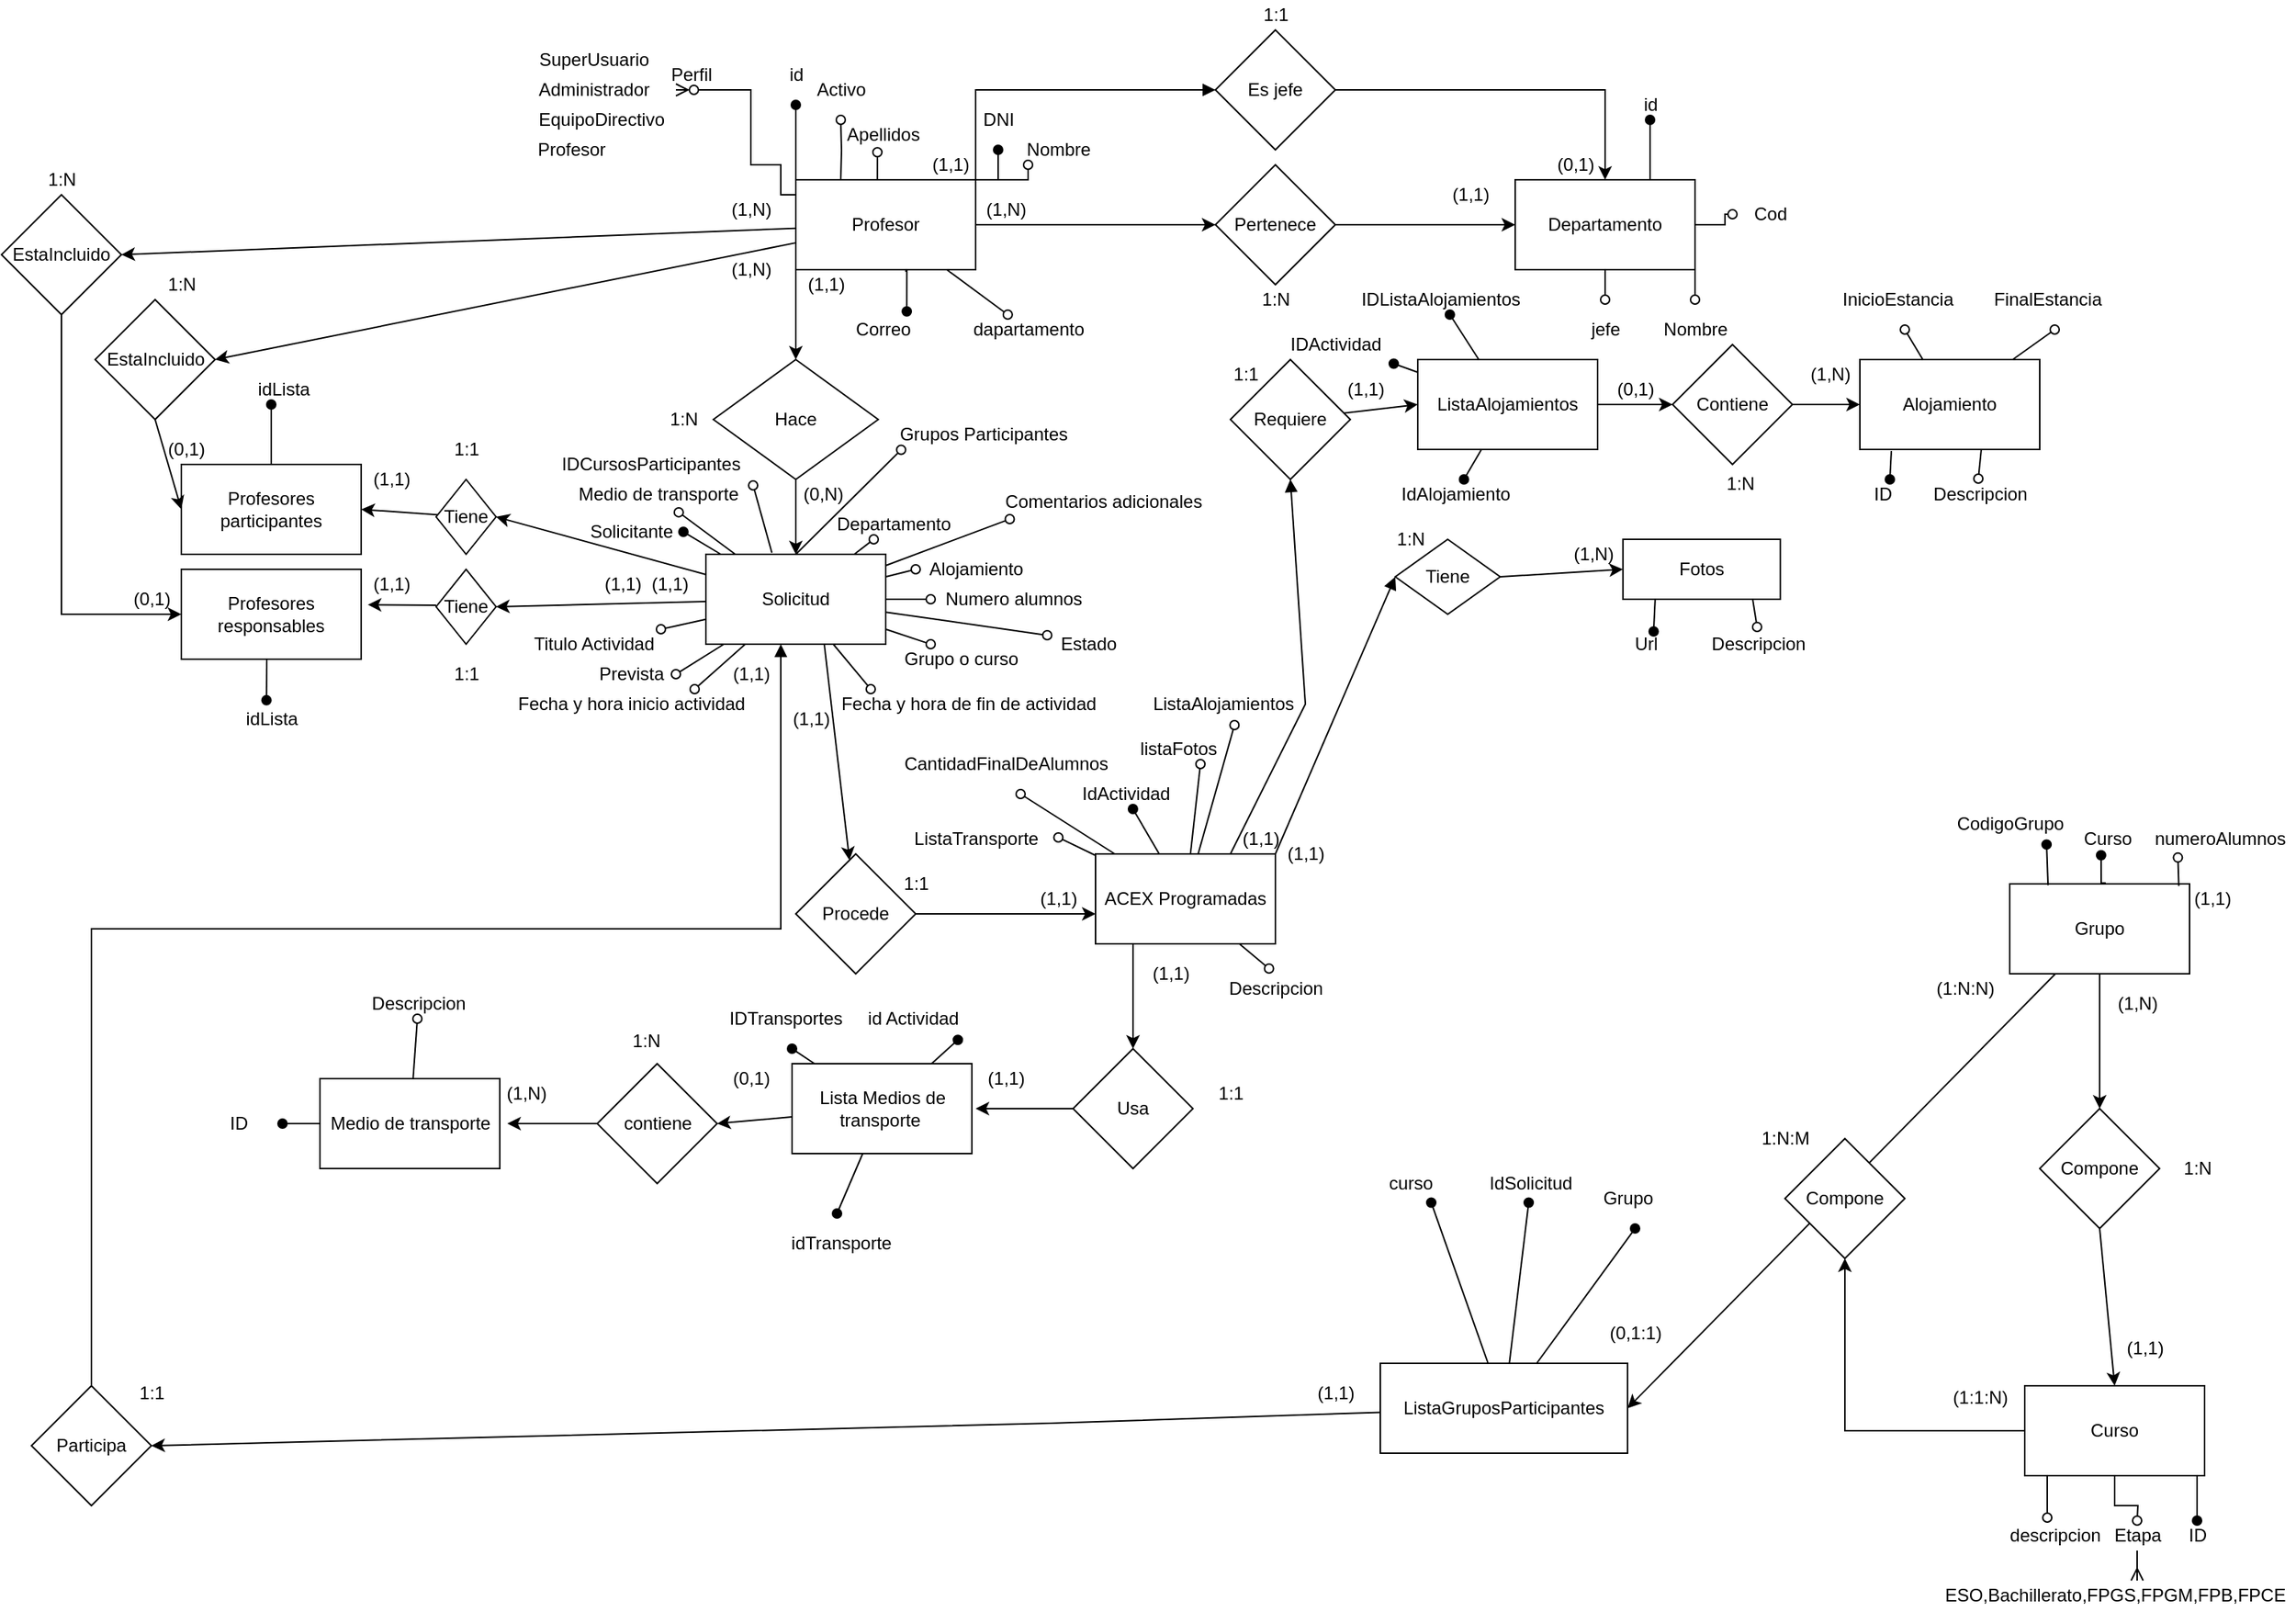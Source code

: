 <mxfile version="24.2.5" type="device">
  <diagram id="R2lEEEUBdFMjLlhIrx00" name="Page-1">
    <mxGraphModel dx="2303" dy="1679" grid="1" gridSize="10" guides="1" tooltips="1" connect="1" arrows="1" fold="1" page="1" pageScale="1" pageWidth="850" pageHeight="1100" math="0" shadow="0" extFonts="Permanent Marker^https://fonts.googleapis.com/css?family=Permanent+Marker">
      <root>
        <mxCell id="0" />
        <mxCell id="1" parent="0" />
        <mxCell id="JxSoEKTKCqCzWXoLidXe-54" style="edgeStyle=orthogonalEdgeStyle;rounded=0;orthogonalLoop=1;jettySize=auto;html=1;endArrow=oval;endFill=1;entryX=0.831;entryY=-0.105;entryDx=0;entryDy=0;entryPerimeter=0;exitX=0.608;exitY=1.017;exitDx=0;exitDy=0;exitPerimeter=0;" parent="1" source="JxSoEKTKCqCzWXoLidXe-1" target="JxSoEKTKCqCzWXoLidXe-55" edge="1">
          <mxGeometry relative="1" as="geometry">
            <mxPoint x="-730" y="90" as="targetPoint" />
          </mxGeometry>
        </mxCell>
        <mxCell id="JxSoEKTKCqCzWXoLidXe-56" style="edgeStyle=orthogonalEdgeStyle;rounded=0;orthogonalLoop=1;jettySize=auto;html=1;endArrow=ERzeroToMany;endFill=0;" parent="1" source="JxSoEKTKCqCzWXoLidXe-1" edge="1">
          <mxGeometry relative="1" as="geometry">
            <mxPoint x="-770" as="targetPoint" />
            <Array as="points">
              <mxPoint x="-700" y="70" />
              <mxPoint x="-700" y="50" />
              <mxPoint x="-720" y="50" />
              <mxPoint x="-720" />
            </Array>
          </mxGeometry>
        </mxCell>
        <mxCell id="JxSoEKTKCqCzWXoLidXe-62" style="edgeStyle=orthogonalEdgeStyle;rounded=0;orthogonalLoop=1;jettySize=auto;html=1;endArrow=oval;endFill=0;" parent="1" edge="1">
          <mxGeometry relative="1" as="geometry">
            <mxPoint x="-660" y="20" as="targetPoint" />
            <mxPoint x="-660" y="60" as="sourcePoint" />
          </mxGeometry>
        </mxCell>
        <mxCell id="JxSoEKTKCqCzWXoLidXe-126" style="edgeStyle=none;rounded=0;orthogonalLoop=1;jettySize=auto;html=1;entryX=0;entryY=0.5;entryDx=0;entryDy=0;endArrow=block;endFill=1;exitX=1;exitY=0;exitDx=0;exitDy=0;" parent="1" source="JxSoEKTKCqCzWXoLidXe-1" target="JxSoEKTKCqCzWXoLidXe-2" edge="1">
          <mxGeometry relative="1" as="geometry">
            <Array as="points">
              <mxPoint x="-570" />
            </Array>
          </mxGeometry>
        </mxCell>
        <mxCell id="JxSoEKTKCqCzWXoLidXe-192" style="edgeStyle=none;rounded=0;orthogonalLoop=1;jettySize=auto;html=1;entryX=1;entryY=0.5;entryDx=0;entryDy=0;endArrow=classic;endFill=1;" parent="1" source="JxSoEKTKCqCzWXoLidXe-1" target="JxSoEKTKCqCzWXoLidXe-191" edge="1">
          <mxGeometry relative="1" as="geometry" />
        </mxCell>
        <mxCell id="JxSoEKTKCqCzWXoLidXe-196" style="edgeStyle=none;rounded=0;orthogonalLoop=1;jettySize=auto;html=1;endArrow=oval;endFill=0;" parent="1" source="JxSoEKTKCqCzWXoLidXe-1" target="JxSoEKTKCqCzWXoLidXe-195" edge="1">
          <mxGeometry relative="1" as="geometry" />
        </mxCell>
        <mxCell id="Wr1tdi9X-l9FbxtCBq4g-56" style="edgeStyle=none;rounded=0;orthogonalLoop=1;jettySize=auto;html=1;entryX=1;entryY=0.5;entryDx=0;entryDy=0;endArrow=classic;endFill=1;" parent="1" source="JxSoEKTKCqCzWXoLidXe-1" target="Wr1tdi9X-l9FbxtCBq4g-55" edge="1">
          <mxGeometry relative="1" as="geometry" />
        </mxCell>
        <mxCell id="JxSoEKTKCqCzWXoLidXe-1" value="Profesor&lt;br&gt;" style="whiteSpace=wrap;html=1;" parent="1" vertex="1">
          <mxGeometry x="-690" y="60" width="120" height="60" as="geometry" />
        </mxCell>
        <mxCell id="JxSoEKTKCqCzWXoLidXe-2" value="Es jefe" style="rhombus;whiteSpace=wrap;html=1;" parent="1" vertex="1">
          <mxGeometry x="-410" y="-40" width="80" height="80" as="geometry" />
        </mxCell>
        <mxCell id="JxSoEKTKCqCzWXoLidXe-65" style="edgeStyle=orthogonalEdgeStyle;rounded=0;orthogonalLoop=1;jettySize=auto;html=1;exitX=0.75;exitY=0;exitDx=0;exitDy=0;endArrow=oval;endFill=1;" parent="1" source="JxSoEKTKCqCzWXoLidXe-3" edge="1">
          <mxGeometry relative="1" as="geometry">
            <mxPoint x="-120" y="20" as="targetPoint" />
          </mxGeometry>
        </mxCell>
        <mxCell id="JxSoEKTKCqCzWXoLidXe-69" style="edgeStyle=orthogonalEdgeStyle;rounded=0;orthogonalLoop=1;jettySize=auto;html=1;endArrow=oval;endFill=0;" parent="1" source="JxSoEKTKCqCzWXoLidXe-3" edge="1">
          <mxGeometry relative="1" as="geometry">
            <mxPoint x="-150" y="140" as="targetPoint" />
          </mxGeometry>
        </mxCell>
        <mxCell id="JxSoEKTKCqCzWXoLidXe-70" style="edgeStyle=orthogonalEdgeStyle;rounded=0;orthogonalLoop=1;jettySize=auto;html=1;endArrow=oval;endFill=0;exitX=1;exitY=1;exitDx=0;exitDy=0;" parent="1" source="JxSoEKTKCqCzWXoLidXe-3" edge="1">
          <mxGeometry relative="1" as="geometry">
            <mxPoint x="-90" y="140" as="targetPoint" />
          </mxGeometry>
        </mxCell>
        <mxCell id="nz0Y289A8d1EXAlMqCCZ-2" style="edgeStyle=orthogonalEdgeStyle;rounded=0;orthogonalLoop=1;jettySize=auto;html=1;endArrow=oval;endFill=0;" edge="1" parent="1" source="JxSoEKTKCqCzWXoLidXe-3" target="nz0Y289A8d1EXAlMqCCZ-1">
          <mxGeometry relative="1" as="geometry" />
        </mxCell>
        <mxCell id="JxSoEKTKCqCzWXoLidXe-3" value="Departamento" style="rounded=0;whiteSpace=wrap;html=1;" parent="1" vertex="1">
          <mxGeometry x="-210" y="60" width="120" height="60" as="geometry" />
        </mxCell>
        <mxCell id="JxSoEKTKCqCzWXoLidXe-105" style="edgeStyle=none;rounded=0;orthogonalLoop=1;jettySize=auto;html=1;entryX=0.5;entryY=0;entryDx=0;entryDy=0;endArrow=classic;endFill=1;" parent="1" target="JxSoEKTKCqCzWXoLidXe-104" edge="1">
          <mxGeometry relative="1" as="geometry">
            <mxPoint x="-465" y="570" as="sourcePoint" />
          </mxGeometry>
        </mxCell>
        <mxCell id="JxSoEKTKCqCzWXoLidXe-114" style="edgeStyle=none;rounded=0;orthogonalLoop=1;jettySize=auto;html=1;entryX=0.5;entryY=1;entryDx=0;entryDy=0;endArrow=block;endFill=1;exitX=0.75;exitY=0;exitDx=0;exitDy=0;" parent="1" source="JxSoEKTKCqCzWXoLidXe-4" target="JxSoEKTKCqCzWXoLidXe-112" edge="1">
          <mxGeometry relative="1" as="geometry">
            <Array as="points">
              <mxPoint x="-350" y="410" />
            </Array>
          </mxGeometry>
        </mxCell>
        <mxCell id="JxSoEKTKCqCzWXoLidXe-121" style="edgeStyle=none;rounded=0;orthogonalLoop=1;jettySize=auto;html=1;entryX=0;entryY=0.5;entryDx=0;entryDy=0;endArrow=block;endFill=1;exitX=1;exitY=0;exitDx=0;exitDy=0;" parent="1" source="JxSoEKTKCqCzWXoLidXe-4" target="JxSoEKTKCqCzWXoLidXe-120" edge="1">
          <mxGeometry relative="1" as="geometry">
            <Array as="points" />
          </mxGeometry>
        </mxCell>
        <mxCell id="JxSoEKTKCqCzWXoLidXe-232" style="edgeStyle=none;rounded=0;orthogonalLoop=1;jettySize=auto;html=1;entryX=0.571;entryY=1;entryDx=0;entryDy=0;entryPerimeter=0;endArrow=oval;endFill=1;" parent="1" source="JxSoEKTKCqCzWXoLidXe-4" target="JxSoEKTKCqCzWXoLidXe-231" edge="1">
          <mxGeometry relative="1" as="geometry" />
        </mxCell>
        <mxCell id="JxSoEKTKCqCzWXoLidXe-233" style="edgeStyle=none;rounded=0;orthogonalLoop=1;jettySize=auto;html=1;endArrow=oval;endFill=0;exitX=0.367;exitY=-0.017;exitDx=0;exitDy=0;exitPerimeter=0;entryX=1.031;entryY=1.2;entryDx=0;entryDy=0;entryPerimeter=0;" parent="1" source="JxSoEKTKCqCzWXoLidXe-96" target="JxSoEKTKCqCzWXoLidXe-234" edge="1">
          <mxGeometry relative="1" as="geometry">
            <mxPoint x="-520" y="590" as="targetPoint" />
          </mxGeometry>
        </mxCell>
        <mxCell id="JxSoEKTKCqCzWXoLidXe-235" style="edgeStyle=none;rounded=0;orthogonalLoop=1;jettySize=auto;html=1;endArrow=oval;endFill=0;entryX=0.079;entryY=1.012;entryDx=0;entryDy=0;entryPerimeter=0;exitX=0.5;exitY=0;exitDx=0;exitDy=0;" parent="1" source="JxSoEKTKCqCzWXoLidXe-96" target="JxSoEKTKCqCzWXoLidXe-236" edge="1">
          <mxGeometry relative="1" as="geometry">
            <mxPoint x="-330" y="510" as="targetPoint" />
          </mxGeometry>
        </mxCell>
        <mxCell id="JxSoEKTKCqCzWXoLidXe-263" style="edgeStyle=none;rounded=0;orthogonalLoop=1;jettySize=auto;html=1;endArrow=oval;endFill=0;" parent="1" source="JxSoEKTKCqCzWXoLidXe-4" edge="1">
          <mxGeometry relative="1" as="geometry">
            <mxPoint x="-420" y="450" as="targetPoint" />
          </mxGeometry>
        </mxCell>
        <mxCell id="JxSoEKTKCqCzWXoLidXe-266" style="edgeStyle=none;rounded=0;orthogonalLoop=1;jettySize=auto;html=1;endArrow=oval;endFill=0;entryX=1.052;entryY=0.45;entryDx=0;entryDy=0;entryPerimeter=0;" parent="1" source="JxSoEKTKCqCzWXoLidXe-4" target="JxSoEKTKCqCzWXoLidXe-265" edge="1">
          <mxGeometry relative="1" as="geometry">
            <mxPoint x="-520" y="550" as="targetPoint" />
          </mxGeometry>
        </mxCell>
        <mxCell id="JxSoEKTKCqCzWXoLidXe-267" style="edgeStyle=none;rounded=0;orthogonalLoop=1;jettySize=auto;html=1;endArrow=oval;endFill=0;entryX=0.57;entryY=1.2;entryDx=0;entryDy=0;entryPerimeter=0;" parent="1" source="JxSoEKTKCqCzWXoLidXe-4" target="JxSoEKTKCqCzWXoLidXe-268" edge="1">
          <mxGeometry relative="1" as="geometry">
            <mxPoint x="-380" y="430" as="targetPoint" />
          </mxGeometry>
        </mxCell>
        <mxCell id="JxSoEKTKCqCzWXoLidXe-269" style="edgeStyle=none;rounded=0;orthogonalLoop=1;jettySize=auto;html=1;endArrow=oval;endFill=0;entryX=0.447;entryY=-0.175;entryDx=0;entryDy=0;entryPerimeter=0;" parent="1" source="JxSoEKTKCqCzWXoLidXe-4" target="JxSoEKTKCqCzWXoLidXe-270" edge="1">
          <mxGeometry relative="1" as="geometry">
            <mxPoint x="-440" y="590" as="targetPoint" />
          </mxGeometry>
        </mxCell>
        <mxCell id="JxSoEKTKCqCzWXoLidXe-272" style="edgeStyle=none;rounded=0;orthogonalLoop=1;jettySize=auto;html=1;endArrow=oval;endFill=0;" parent="1" source="JxSoEKTKCqCzWXoLidXe-4" edge="1">
          <mxGeometry relative="1" as="geometry">
            <mxPoint x="-540" y="470" as="targetPoint" />
          </mxGeometry>
        </mxCell>
        <mxCell id="JxSoEKTKCqCzWXoLidXe-4" value="ACEX Programadas" style="whiteSpace=wrap;html=1;" parent="1" vertex="1">
          <mxGeometry x="-490" y="510" width="120" height="60" as="geometry" />
        </mxCell>
        <mxCell id="JxSoEKTKCqCzWXoLidXe-5" value="Hace" style="rhombus;whiteSpace=wrap;html=1;" parent="1" vertex="1">
          <mxGeometry x="-745" y="180" width="110" height="80" as="geometry" />
        </mxCell>
        <mxCell id="JxSoEKTKCqCzWXoLidXe-215" style="edgeStyle=none;rounded=0;orthogonalLoop=1;jettySize=auto;html=1;entryX=1;entryY=0.5;entryDx=0;entryDy=0;endArrow=classic;endFill=1;" parent="1" source="JxSoEKTKCqCzWXoLidXe-11" target="JxSoEKTKCqCzWXoLidXe-212" edge="1">
          <mxGeometry relative="1" as="geometry" />
        </mxCell>
        <mxCell id="JxSoEKTKCqCzWXoLidXe-11" value="Grupo&lt;br&gt;" style="whiteSpace=wrap;html=1;" parent="1" vertex="1">
          <mxGeometry x="120" y="530" width="120" height="60" as="geometry" />
        </mxCell>
        <mxCell id="JxSoEKTKCqCzWXoLidXe-12" value="Compone&lt;br&gt;" style="rhombus;whiteSpace=wrap;html=1;" parent="1" vertex="1">
          <mxGeometry x="140" y="680" width="80" height="80" as="geometry" />
        </mxCell>
        <mxCell id="JxSoEKTKCqCzWXoLidXe-73" style="edgeStyle=orthogonalEdgeStyle;rounded=0;orthogonalLoop=1;jettySize=auto;html=1;endArrow=oval;endFill=0;" parent="1" source="JxSoEKTKCqCzWXoLidXe-13" edge="1">
          <mxGeometry relative="1" as="geometry">
            <mxPoint x="205" y="955" as="targetPoint" />
          </mxGeometry>
        </mxCell>
        <mxCell id="JxSoEKTKCqCzWXoLidXe-76" style="edgeStyle=orthogonalEdgeStyle;rounded=0;orthogonalLoop=1;jettySize=auto;html=1;endArrow=oval;endFill=0;exitX=0;exitY=1;exitDx=0;exitDy=0;entryX=0.438;entryY=-0.1;entryDx=0;entryDy=0;entryPerimeter=0;" parent="1" source="JxSoEKTKCqCzWXoLidXe-13" target="JxSoEKTKCqCzWXoLidXe-75" edge="1">
          <mxGeometry relative="1" as="geometry">
            <mxPoint x="145" y="945" as="targetPoint" />
          </mxGeometry>
        </mxCell>
        <mxCell id="nz0Y289A8d1EXAlMqCCZ-3" style="edgeStyle=orthogonalEdgeStyle;rounded=0;orthogonalLoop=1;jettySize=auto;html=1;" edge="1" parent="1" source="JxSoEKTKCqCzWXoLidXe-13" target="Wr1tdi9X-l9FbxtCBq4g-11">
          <mxGeometry relative="1" as="geometry" />
        </mxCell>
        <mxCell id="JxSoEKTKCqCzWXoLidXe-13" value="Curso" style="whiteSpace=wrap;html=1;rotation=0;" parent="1" vertex="1">
          <mxGeometry x="130" y="865" width="120" height="60" as="geometry" />
        </mxCell>
        <mxCell id="JxSoEKTKCqCzWXoLidXe-15" value="" style="endArrow=classic;html=1;rounded=0;entryX=0.5;entryY=0;entryDx=0;entryDy=0;exitX=1;exitY=0.5;exitDx=0;exitDy=0;" parent="1" source="JxSoEKTKCqCzWXoLidXe-2" target="JxSoEKTKCqCzWXoLidXe-3" edge="1">
          <mxGeometry width="50" height="50" relative="1" as="geometry">
            <mxPoint x="-440" y="380" as="sourcePoint" />
            <mxPoint x="-390" y="330" as="targetPoint" />
            <Array as="points">
              <mxPoint x="-150" />
            </Array>
          </mxGeometry>
        </mxCell>
        <mxCell id="JxSoEKTKCqCzWXoLidXe-16" value="Pertenece" style="rhombus;whiteSpace=wrap;html=1;" parent="1" vertex="1">
          <mxGeometry x="-410" y="50" width="80" height="80" as="geometry" />
        </mxCell>
        <mxCell id="JxSoEKTKCqCzWXoLidXe-17" value="" style="endArrow=classic;html=1;rounded=0;entryX=0;entryY=0.5;entryDx=0;entryDy=0;exitX=1;exitY=0.5;exitDx=0;exitDy=0;" parent="1" source="JxSoEKTKCqCzWXoLidXe-1" target="JxSoEKTKCqCzWXoLidXe-16" edge="1">
          <mxGeometry width="50" height="50" relative="1" as="geometry">
            <mxPoint x="390" y="430" as="sourcePoint" />
            <mxPoint x="440" y="380" as="targetPoint" />
          </mxGeometry>
        </mxCell>
        <mxCell id="JxSoEKTKCqCzWXoLidXe-18" value="" style="endArrow=classic;html=1;rounded=0;entryX=0;entryY=0.5;entryDx=0;entryDy=0;exitX=1;exitY=0.5;exitDx=0;exitDy=0;" parent="1" source="JxSoEKTKCqCzWXoLidXe-16" target="JxSoEKTKCqCzWXoLidXe-3" edge="1">
          <mxGeometry width="50" height="50" relative="1" as="geometry">
            <mxPoint x="-440" y="380" as="sourcePoint" />
            <mxPoint x="-390" y="330" as="targetPoint" />
          </mxGeometry>
        </mxCell>
        <mxCell id="JxSoEKTKCqCzWXoLidXe-21" value="" style="endArrow=classic;html=1;rounded=0;exitX=0.5;exitY=1;exitDx=0;exitDy=0;entryX=0.5;entryY=0;entryDx=0;entryDy=0;" parent="1" source="JxSoEKTKCqCzWXoLidXe-5" target="JxSoEKTKCqCzWXoLidXe-96" edge="1">
          <mxGeometry width="50" height="50" relative="1" as="geometry">
            <mxPoint x="-390" y="320" as="sourcePoint" />
            <mxPoint x="-770" y="290" as="targetPoint" />
          </mxGeometry>
        </mxCell>
        <mxCell id="JxSoEKTKCqCzWXoLidXe-25" value="" style="endArrow=classic;html=1;rounded=0;entryX=0.5;entryY=0;entryDx=0;entryDy=0;exitX=0.5;exitY=1;exitDx=0;exitDy=0;" parent="1" source="JxSoEKTKCqCzWXoLidXe-11" target="JxSoEKTKCqCzWXoLidXe-12" edge="1">
          <mxGeometry width="50" height="50" relative="1" as="geometry">
            <mxPoint x="185" y="580" as="sourcePoint" />
            <mxPoint x="440" y="380" as="targetPoint" />
          </mxGeometry>
        </mxCell>
        <mxCell id="JxSoEKTKCqCzWXoLidXe-26" value="" style="endArrow=classic;html=1;rounded=0;exitX=0.5;exitY=1;exitDx=0;exitDy=0;entryX=0.5;entryY=0;entryDx=0;entryDy=0;" parent="1" source="JxSoEKTKCqCzWXoLidXe-12" target="JxSoEKTKCqCzWXoLidXe-13" edge="1">
          <mxGeometry width="50" height="50" relative="1" as="geometry">
            <mxPoint x="308" y="895" as="sourcePoint" />
            <mxPoint x="180" y="860" as="targetPoint" />
          </mxGeometry>
        </mxCell>
        <mxCell id="JxSoEKTKCqCzWXoLidXe-33" value="" style="endArrow=classic;html=1;rounded=0;entryX=0.5;entryY=0;entryDx=0;entryDy=0;exitX=0;exitY=1;exitDx=0;exitDy=0;" parent="1" source="JxSoEKTKCqCzWXoLidXe-1" target="JxSoEKTKCqCzWXoLidXe-5" edge="1">
          <mxGeometry width="50" height="50" relative="1" as="geometry">
            <mxPoint x="90" y="260" as="sourcePoint" />
            <mxPoint x="140" y="210" as="targetPoint" />
          </mxGeometry>
        </mxCell>
        <mxCell id="JxSoEKTKCqCzWXoLidXe-46" style="edgeStyle=orthogonalEdgeStyle;rounded=0;orthogonalLoop=1;jettySize=auto;html=1;endArrow=oval;endFill=1;" parent="1" edge="1">
          <mxGeometry relative="1" as="geometry">
            <mxPoint x="-555" y="40.0" as="targetPoint" />
            <mxPoint x="-570" y="60" as="sourcePoint" />
          </mxGeometry>
        </mxCell>
        <mxCell id="JxSoEKTKCqCzWXoLidXe-48" style="edgeStyle=orthogonalEdgeStyle;rounded=0;orthogonalLoop=1;jettySize=auto;html=1;endArrow=oval;endFill=0;exitX=1;exitY=0.5;exitDx=0;exitDy=0;" parent="1" source="JxSoEKTKCqCzWXoLidXe-1" edge="1">
          <mxGeometry relative="1" as="geometry">
            <mxPoint x="-535" y="50.0" as="targetPoint" />
            <Array as="points">
              <mxPoint x="-570" y="60" />
              <mxPoint x="-535" y="60" />
            </Array>
            <mxPoint x="-534.947" y="90.0" as="sourcePoint" />
          </mxGeometry>
        </mxCell>
        <mxCell id="JxSoEKTKCqCzWXoLidXe-47" value="DNI" style="text;html=1;align=center;verticalAlign=middle;resizable=0;points=[];autosize=1;strokeColor=none;fillColor=none;" parent="1" vertex="1">
          <mxGeometry x="-575" y="10.0" width="40" height="20" as="geometry" />
        </mxCell>
        <mxCell id="JxSoEKTKCqCzWXoLidXe-49" value="Nombre" style="text;html=1;align=center;verticalAlign=middle;resizable=0;points=[];autosize=1;strokeColor=none;fillColor=none;" parent="1" vertex="1">
          <mxGeometry x="-545" y="30.0" width="60" height="20" as="geometry" />
        </mxCell>
        <mxCell id="JxSoEKTKCqCzWXoLidXe-50" style="edgeStyle=orthogonalEdgeStyle;rounded=0;orthogonalLoop=1;jettySize=auto;html=1;endArrow=oval;endFill=0;entryX=0.449;entryY=1.082;entryDx=0;entryDy=0;entryPerimeter=0;" parent="1" target="JxSoEKTKCqCzWXoLidXe-51" edge="1">
          <mxGeometry relative="1" as="geometry">
            <mxPoint x="-585" y="50.0" as="targetPoint" />
            <mxPoint x="-598" y="60" as="sourcePoint" />
            <Array as="points">
              <mxPoint x="-585" y="60" />
              <mxPoint x="-598" y="60" />
            </Array>
          </mxGeometry>
        </mxCell>
        <mxCell id="JxSoEKTKCqCzWXoLidXe-51" value="Apellidos" style="text;html=1;align=center;verticalAlign=middle;resizable=0;points=[];autosize=1;strokeColor=none;fillColor=none;" parent="1" vertex="1">
          <mxGeometry x="-662.5" y="20.0" width="60" height="20" as="geometry" />
        </mxCell>
        <mxCell id="JxSoEKTKCqCzWXoLidXe-52" style="edgeStyle=orthogonalEdgeStyle;rounded=0;orthogonalLoop=1;jettySize=auto;html=1;endArrow=oval;endFill=1;" parent="1" edge="1">
          <mxGeometry relative="1" as="geometry">
            <mxPoint x="-690" y="10" as="targetPoint" />
            <mxPoint x="-690" y="60" as="sourcePoint" />
          </mxGeometry>
        </mxCell>
        <mxCell id="JxSoEKTKCqCzWXoLidXe-53" value="id" style="text;html=1;align=center;verticalAlign=middle;resizable=0;points=[];autosize=1;strokeColor=none;fillColor=none;" parent="1" vertex="1">
          <mxGeometry x="-700" y="-20" width="20" height="20" as="geometry" />
        </mxCell>
        <mxCell id="JxSoEKTKCqCzWXoLidXe-55" value="Correo" style="text;html=1;align=center;verticalAlign=middle;resizable=0;points=[];autosize=1;strokeColor=none;fillColor=none;" parent="1" vertex="1">
          <mxGeometry x="-657.5" y="150" width="50" height="20" as="geometry" />
        </mxCell>
        <mxCell id="JxSoEKTKCqCzWXoLidXe-57" value="SuperUsuario" style="text;html=1;align=center;verticalAlign=middle;resizable=0;points=[];autosize=1;strokeColor=none;fillColor=none;" parent="1" vertex="1">
          <mxGeometry x="-870" y="-30" width="90" height="20" as="geometry" />
        </mxCell>
        <mxCell id="JxSoEKTKCqCzWXoLidXe-59" value="Administrador" style="text;html=1;align=center;verticalAlign=middle;resizable=0;points=[];autosize=1;strokeColor=none;fillColor=none;" parent="1" vertex="1">
          <mxGeometry x="-870" y="-10" width="90" height="20" as="geometry" />
        </mxCell>
        <mxCell id="JxSoEKTKCqCzWXoLidXe-60" value="EquipoDirectivo" style="text;html=1;align=center;verticalAlign=middle;resizable=0;points=[];autosize=1;strokeColor=none;fillColor=none;" parent="1" vertex="1">
          <mxGeometry x="-870" y="10" width="100" height="20" as="geometry" />
        </mxCell>
        <mxCell id="JxSoEKTKCqCzWXoLidXe-61" value="Profesor" style="text;html=1;align=center;verticalAlign=middle;resizable=0;points=[];autosize=1;strokeColor=none;fillColor=none;" parent="1" vertex="1">
          <mxGeometry x="-870" y="30" width="60" height="20" as="geometry" />
        </mxCell>
        <mxCell id="JxSoEKTKCqCzWXoLidXe-63" value="Activo" style="text;html=1;align=center;verticalAlign=middle;resizable=0;points=[];autosize=1;strokeColor=none;fillColor=none;" parent="1" vertex="1">
          <mxGeometry x="-685" y="-10" width="50" height="20" as="geometry" />
        </mxCell>
        <mxCell id="JxSoEKTKCqCzWXoLidXe-64" value="id" style="text;html=1;align=center;verticalAlign=middle;resizable=0;points=[];autosize=1;strokeColor=none;fillColor=none;" parent="1" vertex="1">
          <mxGeometry x="-130" width="20" height="20" as="geometry" />
        </mxCell>
        <mxCell id="JxSoEKTKCqCzWXoLidXe-66" value="jefe" style="text;html=1;align=center;verticalAlign=middle;resizable=0;points=[];autosize=1;strokeColor=none;fillColor=none;" parent="1" vertex="1">
          <mxGeometry x="-165" y="150" width="30" height="20" as="geometry" />
        </mxCell>
        <mxCell id="JxSoEKTKCqCzWXoLidXe-72" value="Nombre" style="text;html=1;align=center;verticalAlign=middle;resizable=0;points=[];autosize=1;strokeColor=none;fillColor=none;" parent="1" vertex="1">
          <mxGeometry x="-120" y="150" width="60" height="20" as="geometry" />
        </mxCell>
        <mxCell id="JxSoEKTKCqCzWXoLidXe-82" style="edgeStyle=orthogonalEdgeStyle;rounded=0;orthogonalLoop=1;jettySize=auto;html=1;endArrow=ERmany;endFill=0;" parent="1" source="JxSoEKTKCqCzWXoLidXe-74" edge="1">
          <mxGeometry relative="1" as="geometry">
            <mxPoint x="205" y="995" as="targetPoint" />
          </mxGeometry>
        </mxCell>
        <mxCell id="JxSoEKTKCqCzWXoLidXe-74" value="Etapa" style="text;html=1;align=center;verticalAlign=middle;resizable=0;points=[];autosize=1;strokeColor=none;fillColor=none;" parent="1" vertex="1">
          <mxGeometry x="180" y="955" width="50" height="20" as="geometry" />
        </mxCell>
        <mxCell id="JxSoEKTKCqCzWXoLidXe-75" value="descripcion" style="text;html=1;align=center;verticalAlign=middle;resizable=0;points=[];autosize=1;strokeColor=none;fillColor=none;" parent="1" vertex="1">
          <mxGeometry x="110" y="955" width="80" height="20" as="geometry" />
        </mxCell>
        <mxCell id="JxSoEKTKCqCzWXoLidXe-79" style="edgeStyle=orthogonalEdgeStyle;rounded=0;orthogonalLoop=1;jettySize=auto;html=1;endArrow=oval;endFill=1;" parent="1" edge="1">
          <mxGeometry relative="1" as="geometry">
            <mxPoint x="245" y="955" as="targetPoint" />
            <mxPoint x="245" y="925" as="sourcePoint" />
          </mxGeometry>
        </mxCell>
        <mxCell id="JxSoEKTKCqCzWXoLidXe-81" value="ID" style="text;html=1;align=center;verticalAlign=middle;resizable=0;points=[];autosize=1;strokeColor=none;fillColor=none;" parent="1" vertex="1">
          <mxGeometry x="230" y="955" width="30" height="20" as="geometry" />
        </mxCell>
        <mxCell id="JxSoEKTKCqCzWXoLidXe-83" value="ESO,Bachillerato,FPGS,FPGM,FPB,FPCE" style="text;html=1;align=center;verticalAlign=middle;resizable=0;points=[];autosize=1;strokeColor=none;fillColor=none;" parent="1" vertex="1">
          <mxGeometry x="70" y="995" width="240" height="20" as="geometry" />
        </mxCell>
        <mxCell id="JxSoEKTKCqCzWXoLidXe-84" value="Perfil" style="text;html=1;align=center;verticalAlign=middle;resizable=0;points=[];autosize=1;strokeColor=none;fillColor=none;" parent="1" vertex="1">
          <mxGeometry x="-780" y="-20" width="40" height="20" as="geometry" />
        </mxCell>
        <mxCell id="JxSoEKTKCqCzWXoLidXe-85" value="numeroAlumnos" style="text;html=1;align=center;verticalAlign=middle;resizable=0;points=[];autosize=1;strokeColor=none;fillColor=none;" parent="1" vertex="1">
          <mxGeometry x="210" y="490" width="100" height="20" as="geometry" />
        </mxCell>
        <mxCell id="JxSoEKTKCqCzWXoLidXe-86" value="Curso" style="text;html=1;align=center;verticalAlign=middle;resizable=0;points=[];autosize=1;strokeColor=none;fillColor=none;" parent="1" vertex="1">
          <mxGeometry x="160" y="490" width="50" height="20" as="geometry" />
        </mxCell>
        <mxCell id="JxSoEKTKCqCzWXoLidXe-87" value="CodigoGrupo" style="text;html=1;align=center;verticalAlign=middle;resizable=0;points=[];autosize=1;strokeColor=none;fillColor=none;" parent="1" vertex="1">
          <mxGeometry x="75" y="480" width="90" height="20" as="geometry" />
        </mxCell>
        <mxCell id="JxSoEKTKCqCzWXoLidXe-90" style="edgeStyle=orthogonalEdgeStyle;rounded=0;orthogonalLoop=1;jettySize=auto;html=1;endArrow=oval;endFill=1;exitX=0.534;exitY=-0.011;exitDx=0;exitDy=0;entryX=0.419;entryY=1.044;entryDx=0;entryDy=0;entryPerimeter=0;exitPerimeter=0;" parent="1" source="JxSoEKTKCqCzWXoLidXe-11" target="JxSoEKTKCqCzWXoLidXe-86" edge="1">
          <mxGeometry relative="1" as="geometry">
            <mxPoint x="179.54" y="488" as="targetPoint" />
            <mxPoint x="179.5" y="460" as="sourcePoint" />
          </mxGeometry>
        </mxCell>
        <mxCell id="JxSoEKTKCqCzWXoLidXe-91" style="edgeStyle=orthogonalEdgeStyle;rounded=0;orthogonalLoop=1;jettySize=auto;html=1;endArrow=oval;endFill=0;exitX=0.94;exitY=0.023;exitDx=0;exitDy=0;entryX=0.222;entryY=1.121;entryDx=0;entryDy=0;entryPerimeter=0;exitPerimeter=0;" parent="1" source="JxSoEKTKCqCzWXoLidXe-11" target="JxSoEKTKCqCzWXoLidXe-85" edge="1">
          <mxGeometry relative="1" as="geometry">
            <mxPoint x="240.04" y="488" as="targetPoint" />
            <mxPoint x="240" y="460" as="sourcePoint" />
          </mxGeometry>
        </mxCell>
        <mxCell id="JxSoEKTKCqCzWXoLidXe-92" style="edgeStyle=orthogonalEdgeStyle;rounded=0;orthogonalLoop=1;jettySize=auto;html=1;endArrow=oval;endFill=1;exitX=0.213;exitY=0.015;exitDx=0;exitDy=0;entryX=0.773;entryY=1.185;entryDx=0;entryDy=0;entryPerimeter=0;exitPerimeter=0;" parent="1" source="JxSoEKTKCqCzWXoLidXe-11" target="JxSoEKTKCqCzWXoLidXe-87" edge="1">
          <mxGeometry relative="1" as="geometry">
            <mxPoint x="140" y="470" as="targetPoint" />
            <mxPoint x="140" y="460" as="sourcePoint" />
          </mxGeometry>
        </mxCell>
        <mxCell id="JxSoEKTKCqCzWXoLidXe-99" style="rounded=0;orthogonalLoop=1;jettySize=auto;html=1;endArrow=classic;endFill=1;" parent="1" target="JxSoEKTKCqCzWXoLidXe-98" edge="1">
          <mxGeometry relative="1" as="geometry">
            <mxPoint x="-671" y="370" as="sourcePoint" />
          </mxGeometry>
        </mxCell>
        <mxCell id="JxSoEKTKCqCzWXoLidXe-149" style="edgeStyle=none;rounded=0;orthogonalLoop=1;jettySize=auto;html=1;endArrow=oval;endFill=1;entryX=1;entryY=0.5;entryDx=0;entryDy=0;entryPerimeter=0;" parent="1" source="JxSoEKTKCqCzWXoLidXe-96" target="JxSoEKTKCqCzWXoLidXe-150" edge="1">
          <mxGeometry relative="1" as="geometry">
            <mxPoint x="-790.0" y="340" as="targetPoint" />
          </mxGeometry>
        </mxCell>
        <mxCell id="JxSoEKTKCqCzWXoLidXe-151" style="edgeStyle=none;rounded=0;orthogonalLoop=1;jettySize=auto;html=1;endArrow=oval;endFill=0;" parent="1" source="JxSoEKTKCqCzWXoLidXe-96" target="JxSoEKTKCqCzWXoLidXe-152" edge="1">
          <mxGeometry relative="1" as="geometry">
            <mxPoint x="-780.0" y="310" as="targetPoint" />
          </mxGeometry>
        </mxCell>
        <mxCell id="JxSoEKTKCqCzWXoLidXe-153" style="edgeStyle=none;rounded=0;orthogonalLoop=1;jettySize=auto;html=1;endArrow=oval;endFill=0;" parent="1" source="JxSoEKTKCqCzWXoLidXe-96" edge="1">
          <mxGeometry relative="1" as="geometry">
            <mxPoint x="-780.0" y="360" as="targetPoint" />
          </mxGeometry>
        </mxCell>
        <mxCell id="JxSoEKTKCqCzWXoLidXe-155" style="edgeStyle=none;rounded=0;orthogonalLoop=1;jettySize=auto;html=1;endArrow=oval;endFill=0;" parent="1" source="JxSoEKTKCqCzWXoLidXe-96" edge="1">
          <mxGeometry relative="1" as="geometry">
            <mxPoint x="-770" y="390" as="targetPoint" />
          </mxGeometry>
        </mxCell>
        <mxCell id="JxSoEKTKCqCzWXoLidXe-157" style="edgeStyle=none;rounded=0;orthogonalLoop=1;jettySize=auto;html=1;endArrow=oval;endFill=0;entryX=0.62;entryY=1.098;entryDx=0;entryDy=0;entryPerimeter=0;" parent="1" source="JxSoEKTKCqCzWXoLidXe-96" target="JxSoEKTKCqCzWXoLidXe-158" edge="1">
          <mxGeometry relative="1" as="geometry">
            <mxPoint x="-750" y="290.0" as="targetPoint" />
          </mxGeometry>
        </mxCell>
        <mxCell id="JxSoEKTKCqCzWXoLidXe-160" style="edgeStyle=none;rounded=0;orthogonalLoop=1;jettySize=auto;html=1;entryX=0.75;entryY=0;entryDx=0;entryDy=0;entryPerimeter=0;endArrow=oval;endFill=0;" parent="1" source="JxSoEKTKCqCzWXoLidXe-96" target="JxSoEKTKCqCzWXoLidXe-159" edge="1">
          <mxGeometry relative="1" as="geometry" />
        </mxCell>
        <mxCell id="JxSoEKTKCqCzWXoLidXe-161" style="edgeStyle=none;rounded=0;orthogonalLoop=1;jettySize=auto;html=1;endArrow=oval;endFill=0;" parent="1" source="JxSoEKTKCqCzWXoLidXe-96" edge="1">
          <mxGeometry relative="1" as="geometry">
            <mxPoint x="-640" y="400" as="targetPoint" />
          </mxGeometry>
        </mxCell>
        <mxCell id="JxSoEKTKCqCzWXoLidXe-164" style="edgeStyle=none;rounded=0;orthogonalLoop=1;jettySize=auto;html=1;endArrow=oval;endFill=0;" parent="1" source="JxSoEKTKCqCzWXoLidXe-96" edge="1">
          <mxGeometry relative="1" as="geometry">
            <mxPoint x="-600" y="370" as="targetPoint" />
          </mxGeometry>
        </mxCell>
        <mxCell id="JxSoEKTKCqCzWXoLidXe-166" style="edgeStyle=none;rounded=0;orthogonalLoop=1;jettySize=auto;html=1;endArrow=oval;endFill=0;" parent="1" source="JxSoEKTKCqCzWXoLidXe-96" edge="1">
          <mxGeometry relative="1" as="geometry">
            <mxPoint x="-600" y="340.0" as="targetPoint" />
          </mxGeometry>
        </mxCell>
        <mxCell id="JxSoEKTKCqCzWXoLidXe-168" style="edgeStyle=none;rounded=0;orthogonalLoop=1;jettySize=auto;html=1;endArrow=oval;endFill=0;" parent="1" source="JxSoEKTKCqCzWXoLidXe-96" edge="1">
          <mxGeometry relative="1" as="geometry">
            <mxPoint x="-610" y="320.0" as="targetPoint" />
          </mxGeometry>
        </mxCell>
        <mxCell id="JxSoEKTKCqCzWXoLidXe-175" style="edgeStyle=none;rounded=0;orthogonalLoop=1;jettySize=auto;html=1;entryX=0.085;entryY=1.075;entryDx=0;entryDy=0;entryPerimeter=0;endArrow=oval;endFill=0;" parent="1" source="JxSoEKTKCqCzWXoLidXe-96" target="JxSoEKTKCqCzWXoLidXe-174" edge="1">
          <mxGeometry relative="1" as="geometry" />
        </mxCell>
        <mxCell id="JxSoEKTKCqCzWXoLidXe-188" style="edgeStyle=none;rounded=0;orthogonalLoop=1;jettySize=auto;html=1;entryX=1;entryY=0.5;entryDx=0;entryDy=0;endArrow=classic;endFill=1;" parent="1" source="JxSoEKTKCqCzWXoLidXe-96" target="JxSoEKTKCqCzWXoLidXe-186" edge="1">
          <mxGeometry relative="1" as="geometry" />
        </mxCell>
        <mxCell id="JxSoEKTKCqCzWXoLidXe-274" style="edgeStyle=none;rounded=0;orthogonalLoop=1;jettySize=auto;html=1;entryX=-0.045;entryY=0.2;entryDx=0;entryDy=0;entryPerimeter=0;endArrow=oval;endFill=0;" parent="1" source="JxSoEKTKCqCzWXoLidXe-96" target="JxSoEKTKCqCzWXoLidXe-273" edge="1">
          <mxGeometry relative="1" as="geometry" />
        </mxCell>
        <mxCell id="Wr1tdi9X-l9FbxtCBq4g-46" style="edgeStyle=none;rounded=0;orthogonalLoop=1;jettySize=auto;html=1;entryX=1;entryY=0.5;entryDx=0;entryDy=0;endArrow=classic;endFill=1;" parent="1" source="JxSoEKTKCqCzWXoLidXe-96" target="Wr1tdi9X-l9FbxtCBq4g-45" edge="1">
          <mxGeometry relative="1" as="geometry" />
        </mxCell>
        <mxCell id="JxSoEKTKCqCzWXoLidXe-96" value="Solicitud" style="whiteSpace=wrap;html=1;" parent="1" vertex="1">
          <mxGeometry x="-750" y="310" width="120" height="60" as="geometry" />
        </mxCell>
        <mxCell id="JxSoEKTKCqCzWXoLidXe-102" style="rounded=0;orthogonalLoop=1;jettySize=auto;html=1;entryX=0;entryY=0.667;entryDx=0;entryDy=0;endArrow=classic;endFill=1;entryPerimeter=0;" parent="1" source="JxSoEKTKCqCzWXoLidXe-98" target="JxSoEKTKCqCzWXoLidXe-4" edge="1">
          <mxGeometry relative="1" as="geometry" />
        </mxCell>
        <mxCell id="JxSoEKTKCqCzWXoLidXe-98" value="Procede" style="rhombus;whiteSpace=wrap;html=1;" parent="1" vertex="1">
          <mxGeometry x="-690" y="510" width="80" height="80" as="geometry" />
        </mxCell>
        <mxCell id="JxSoEKTKCqCzWXoLidXe-108" style="edgeStyle=none;rounded=0;orthogonalLoop=1;jettySize=auto;html=1;endArrow=oval;endFill=0;" parent="1" source="JxSoEKTKCqCzWXoLidXe-103" edge="1">
          <mxGeometry relative="1" as="geometry">
            <mxPoint x="-942.5" y="620" as="targetPoint" />
          </mxGeometry>
        </mxCell>
        <mxCell id="JxSoEKTKCqCzWXoLidXe-110" style="edgeStyle=none;rounded=0;orthogonalLoop=1;jettySize=auto;html=1;endArrow=oval;endFill=1;" parent="1" source="JxSoEKTKCqCzWXoLidXe-103" edge="1">
          <mxGeometry relative="1" as="geometry">
            <mxPoint x="-1032.5" y="690" as="targetPoint" />
          </mxGeometry>
        </mxCell>
        <mxCell id="JxSoEKTKCqCzWXoLidXe-103" value="Medio de transporte" style="whiteSpace=wrap;html=1;" parent="1" vertex="1">
          <mxGeometry x="-1007.5" y="660" width="120" height="60" as="geometry" />
        </mxCell>
        <mxCell id="JxSoEKTKCqCzWXoLidXe-107" style="edgeStyle=none;rounded=0;orthogonalLoop=1;jettySize=auto;html=1;endArrow=classic;endFill=1;" parent="1" source="JxSoEKTKCqCzWXoLidXe-104" edge="1">
          <mxGeometry relative="1" as="geometry">
            <mxPoint x="-570" y="680" as="targetPoint" />
          </mxGeometry>
        </mxCell>
        <mxCell id="JxSoEKTKCqCzWXoLidXe-104" value="Usa" style="rhombus;whiteSpace=wrap;html=1;" parent="1" vertex="1">
          <mxGeometry x="-505" y="640" width="80" height="80" as="geometry" />
        </mxCell>
        <mxCell id="JxSoEKTKCqCzWXoLidXe-109" value="Descripcion" style="text;html=1;align=center;verticalAlign=middle;resizable=0;points=[];autosize=1;strokeColor=none;fillColor=none;" parent="1" vertex="1">
          <mxGeometry x="-982.5" y="600" width="80" height="20" as="geometry" />
        </mxCell>
        <mxCell id="JxSoEKTKCqCzWXoLidXe-111" value="ID" style="text;html=1;align=center;verticalAlign=middle;resizable=0;points=[];autosize=1;strokeColor=none;fillColor=none;" parent="1" vertex="1">
          <mxGeometry x="-1077.5" y="680" width="30" height="20" as="geometry" />
        </mxCell>
        <mxCell id="JxSoEKTKCqCzWXoLidXe-255" style="edgeStyle=none;rounded=0;orthogonalLoop=1;jettySize=auto;html=1;endArrow=classic;endFill=1;entryX=0;entryY=0.5;entryDx=0;entryDy=0;" parent="1" source="JxSoEKTKCqCzWXoLidXe-112" target="JxSoEKTKCqCzWXoLidXe-249" edge="1">
          <mxGeometry relative="1" as="geometry">
            <mxPoint x="-280" y="220" as="targetPoint" />
          </mxGeometry>
        </mxCell>
        <mxCell id="JxSoEKTKCqCzWXoLidXe-112" value="Requiere" style="rhombus;whiteSpace=wrap;html=1;" parent="1" vertex="1">
          <mxGeometry x="-400" y="180" width="80" height="80" as="geometry" />
        </mxCell>
        <mxCell id="JxSoEKTKCqCzWXoLidXe-140" style="edgeStyle=none;rounded=0;orthogonalLoop=1;jettySize=auto;html=1;entryX=0.667;entryY=0;entryDx=0;entryDy=0;entryPerimeter=0;endArrow=oval;endFill=1;exitX=0.175;exitY=1.017;exitDx=0;exitDy=0;exitPerimeter=0;" parent="1" source="JxSoEKTKCqCzWXoLidXe-113" target="JxSoEKTKCqCzWXoLidXe-137" edge="1">
          <mxGeometry relative="1" as="geometry" />
        </mxCell>
        <mxCell id="JxSoEKTKCqCzWXoLidXe-141" style="edgeStyle=none;rounded=0;orthogonalLoop=1;jettySize=auto;html=1;entryX=0.488;entryY=-0.025;entryDx=0;entryDy=0;entryPerimeter=0;endArrow=oval;endFill=0;exitX=0.675;exitY=1;exitDx=0;exitDy=0;exitPerimeter=0;" parent="1" source="JxSoEKTKCqCzWXoLidXe-113" target="JxSoEKTKCqCzWXoLidXe-138" edge="1">
          <mxGeometry relative="1" as="geometry" />
        </mxCell>
        <mxCell id="JxSoEKTKCqCzWXoLidXe-142" style="edgeStyle=none;rounded=0;orthogonalLoop=1;jettySize=auto;html=1;endArrow=oval;endFill=0;" parent="1" source="JxSoEKTKCqCzWXoLidXe-113" edge="1">
          <mxGeometry relative="1" as="geometry">
            <mxPoint x="150" y="160" as="targetPoint" />
          </mxGeometry>
        </mxCell>
        <mxCell id="JxSoEKTKCqCzWXoLidXe-143" style="edgeStyle=none;rounded=0;orthogonalLoop=1;jettySize=auto;html=1;endArrow=oval;endFill=0;" parent="1" source="JxSoEKTKCqCzWXoLidXe-113" edge="1">
          <mxGeometry relative="1" as="geometry">
            <mxPoint x="50" y="160" as="targetPoint" />
          </mxGeometry>
        </mxCell>
        <mxCell id="JxSoEKTKCqCzWXoLidXe-113" value="Alojamiento" style="whiteSpace=wrap;html=1;" parent="1" vertex="1">
          <mxGeometry x="20" y="180" width="120" height="60" as="geometry" />
        </mxCell>
        <mxCell id="JxSoEKTKCqCzWXoLidXe-118" style="edgeStyle=none;rounded=0;orthogonalLoop=1;jettySize=auto;html=1;endArrow=block;endFill=1;" parent="1" source="JxSoEKTKCqCzWXoLidXe-116" edge="1">
          <mxGeometry relative="1" as="geometry">
            <mxPoint x="-700" y="370" as="targetPoint" />
            <Array as="points">
              <mxPoint x="-1160" y="560" />
              <mxPoint x="-700" y="560" />
            </Array>
          </mxGeometry>
        </mxCell>
        <mxCell id="JxSoEKTKCqCzWXoLidXe-116" value="Participa" style="rhombus;whiteSpace=wrap;html=1;" parent="1" vertex="1">
          <mxGeometry x="-1200" y="865" width="80" height="80" as="geometry" />
        </mxCell>
        <mxCell id="JxSoEKTKCqCzWXoLidXe-133" style="edgeStyle=none;rounded=0;orthogonalLoop=1;jettySize=auto;html=1;entryX=0.494;entryY=-0.075;entryDx=0;entryDy=0;entryPerimeter=0;endArrow=oval;endFill=0;exitX=0.824;exitY=0.988;exitDx=0;exitDy=0;exitPerimeter=0;" parent="1" source="JxSoEKTKCqCzWXoLidXe-119" target="JxSoEKTKCqCzWXoLidXe-132" edge="1">
          <mxGeometry relative="1" as="geometry" />
        </mxCell>
        <mxCell id="JxSoEKTKCqCzWXoLidXe-134" style="edgeStyle=none;rounded=0;orthogonalLoop=1;jettySize=auto;html=1;entryX=0.683;entryY=0.075;entryDx=0;entryDy=0;entryPerimeter=0;endArrow=oval;endFill=1;exitX=0.205;exitY=0.988;exitDx=0;exitDy=0;exitPerimeter=0;" parent="1" source="JxSoEKTKCqCzWXoLidXe-119" target="JxSoEKTKCqCzWXoLidXe-130" edge="1">
          <mxGeometry relative="1" as="geometry" />
        </mxCell>
        <mxCell id="JxSoEKTKCqCzWXoLidXe-119" value="Fotos" style="whiteSpace=wrap;html=1;" parent="1" vertex="1">
          <mxGeometry x="-138.1" y="300" width="105" height="40" as="geometry" />
        </mxCell>
        <mxCell id="JxSoEKTKCqCzWXoLidXe-120" value="Tiene" style="rhombus;whiteSpace=wrap;html=1;" parent="1" vertex="1">
          <mxGeometry x="-290" y="300" width="70" height="50" as="geometry" />
        </mxCell>
        <mxCell id="JxSoEKTKCqCzWXoLidXe-130" value="Url" style="text;html=1;align=center;verticalAlign=middle;resizable=0;points=[];autosize=1;strokeColor=none;fillColor=none;" parent="1" vertex="1">
          <mxGeometry x="-138.1" y="360" width="30" height="20" as="geometry" />
        </mxCell>
        <mxCell id="JxSoEKTKCqCzWXoLidXe-132" value="Descripcion" style="text;html=1;align=center;verticalAlign=middle;resizable=0;points=[];autosize=1;strokeColor=none;fillColor=none;" parent="1" vertex="1">
          <mxGeometry x="-88.1" y="360" width="80" height="20" as="geometry" />
        </mxCell>
        <mxCell id="JxSoEKTKCqCzWXoLidXe-135" value="InicioEstancia" style="text;html=1;align=center;verticalAlign=middle;resizable=0;points=[];autosize=1;strokeColor=none;fillColor=none;" parent="1" vertex="1">
          <mxGeometry y="130" width="90" height="20" as="geometry" />
        </mxCell>
        <mxCell id="JxSoEKTKCqCzWXoLidXe-136" value="FinalEstancia" style="text;html=1;align=center;verticalAlign=middle;resizable=0;points=[];autosize=1;strokeColor=none;fillColor=none;" parent="1" vertex="1">
          <mxGeometry x="100" y="130" width="90" height="20" as="geometry" />
        </mxCell>
        <mxCell id="JxSoEKTKCqCzWXoLidXe-137" value="ID" style="text;html=1;align=center;verticalAlign=middle;resizable=0;points=[];autosize=1;strokeColor=none;fillColor=none;" parent="1" vertex="1">
          <mxGeometry x="20" y="260" width="30" height="20" as="geometry" />
        </mxCell>
        <mxCell id="JxSoEKTKCqCzWXoLidXe-138" value="Descripcion" style="text;html=1;align=center;verticalAlign=middle;resizable=0;points=[];autosize=1;strokeColor=none;fillColor=none;" parent="1" vertex="1">
          <mxGeometry x="60" y="260" width="80" height="20" as="geometry" />
        </mxCell>
        <mxCell id="JxSoEKTKCqCzWXoLidXe-150" value="Solicitante" style="text;html=1;align=center;verticalAlign=middle;resizable=0;points=[];autosize=1;strokeColor=none;fillColor=none;" parent="1" vertex="1">
          <mxGeometry x="-835" y="285" width="70" height="20" as="geometry" />
        </mxCell>
        <mxCell id="JxSoEKTKCqCzWXoLidXe-152" value="Departamento" style="text;html=1;align=center;verticalAlign=middle;resizable=0;points=[];autosize=1;strokeColor=none;fillColor=none;" parent="1" vertex="1">
          <mxGeometry x="-670" y="280" width="90" height="20" as="geometry" />
        </mxCell>
        <mxCell id="JxSoEKTKCqCzWXoLidXe-154" value="Titulo Actividad" style="text;html=1;align=center;verticalAlign=middle;resizable=0;points=[];autosize=1;strokeColor=none;fillColor=none;" parent="1" vertex="1">
          <mxGeometry x="-875" y="360" width="100" height="20" as="geometry" />
        </mxCell>
        <mxCell id="JxSoEKTKCqCzWXoLidXe-156" value="Prevista" style="text;html=1;align=center;verticalAlign=middle;resizable=0;points=[];autosize=1;strokeColor=none;fillColor=none;" parent="1" vertex="1">
          <mxGeometry x="-830" y="380" width="60" height="20" as="geometry" />
        </mxCell>
        <mxCell id="JxSoEKTKCqCzWXoLidXe-158" value="Medio de transporte" style="text;html=1;align=center;verticalAlign=middle;resizable=0;points=[];autosize=1;strokeColor=none;fillColor=none;" parent="1" vertex="1">
          <mxGeometry x="-842.5" y="260" width="120" height="20" as="geometry" />
        </mxCell>
        <mxCell id="JxSoEKTKCqCzWXoLidXe-159" value="Fecha y hora inicio actividad" style="text;html=1;align=center;verticalAlign=middle;resizable=0;points=[];autosize=1;strokeColor=none;fillColor=none;" parent="1" vertex="1">
          <mxGeometry x="-885" y="400" width="170" height="20" as="geometry" />
        </mxCell>
        <mxCell id="JxSoEKTKCqCzWXoLidXe-163" value="Fecha y hora de fin de actividad" style="text;html=1;align=center;verticalAlign=middle;resizable=0;points=[];autosize=1;strokeColor=none;fillColor=none;" parent="1" vertex="1">
          <mxGeometry x="-670" y="400" width="190" height="20" as="geometry" />
        </mxCell>
        <mxCell id="JxSoEKTKCqCzWXoLidXe-165" value="Grupo o curso" style="text;html=1;align=center;verticalAlign=middle;resizable=0;points=[];autosize=1;strokeColor=none;fillColor=none;" parent="1" vertex="1">
          <mxGeometry x="-625" y="370" width="90" height="20" as="geometry" />
        </mxCell>
        <mxCell id="JxSoEKTKCqCzWXoLidXe-167" value="Numero alumnos" style="text;html=1;align=center;verticalAlign=middle;resizable=0;points=[];autosize=1;strokeColor=none;fillColor=none;" parent="1" vertex="1">
          <mxGeometry x="-600" y="330" width="110" height="20" as="geometry" />
        </mxCell>
        <mxCell id="JxSoEKTKCqCzWXoLidXe-169" value="Alojamiento" style="text;html=1;align=center;verticalAlign=middle;resizable=0;points=[];autosize=1;strokeColor=none;fillColor=none;" parent="1" vertex="1">
          <mxGeometry x="-610" y="310" width="80" height="20" as="geometry" />
        </mxCell>
        <mxCell id="JxSoEKTKCqCzWXoLidXe-174" value="Comentarios adicionales" style="text;html=1;align=center;verticalAlign=middle;resizable=0;points=[];autosize=1;strokeColor=none;fillColor=none;" parent="1" vertex="1">
          <mxGeometry x="-560" y="265" width="150" height="20" as="geometry" />
        </mxCell>
        <mxCell id="JxSoEKTKCqCzWXoLidXe-181" style="edgeStyle=none;rounded=0;orthogonalLoop=1;jettySize=auto;html=1;endArrow=oval;endFill=1;" parent="1" source="JxSoEKTKCqCzWXoLidXe-177" edge="1">
          <mxGeometry relative="1" as="geometry">
            <mxPoint x="-1040" y="210" as="targetPoint" />
          </mxGeometry>
        </mxCell>
        <mxCell id="JxSoEKTKCqCzWXoLidXe-177" value="Profesores participantes" style="whiteSpace=wrap;html=1;" parent="1" vertex="1">
          <mxGeometry x="-1100" y="250" width="120" height="60" as="geometry" />
        </mxCell>
        <mxCell id="JxSoEKTKCqCzWXoLidXe-179" value="Profesores responsables" style="whiteSpace=wrap;html=1;" parent="1" vertex="1">
          <mxGeometry x="-1100" y="320" width="120" height="60" as="geometry" />
        </mxCell>
        <mxCell id="JxSoEKTKCqCzWXoLidXe-182" value="idLista" style="text;html=1;align=center;verticalAlign=middle;resizable=0;points=[];autosize=1;strokeColor=none;fillColor=none;" parent="1" vertex="1">
          <mxGeometry x="-1057.5" y="190" width="50" height="20" as="geometry" />
        </mxCell>
        <mxCell id="JxSoEKTKCqCzWXoLidXe-183" style="edgeStyle=none;rounded=0;orthogonalLoop=1;jettySize=auto;html=1;endArrow=oval;endFill=1;entryX=0.436;entryY=-0.129;entryDx=0;entryDy=0;entryPerimeter=0;" parent="1" target="JxSoEKTKCqCzWXoLidXe-184" edge="1">
          <mxGeometry relative="1" as="geometry">
            <mxPoint x="-1080" y="400" as="targetPoint" />
            <mxPoint x="-1043" y="380" as="sourcePoint" />
          </mxGeometry>
        </mxCell>
        <mxCell id="JxSoEKTKCqCzWXoLidXe-184" value="idLista" style="text;html=1;align=center;verticalAlign=middle;resizable=0;points=[];autosize=1;strokeColor=none;fillColor=none;" parent="1" vertex="1">
          <mxGeometry x="-1065" y="410" width="50" height="20" as="geometry" />
        </mxCell>
        <mxCell id="JxSoEKTKCqCzWXoLidXe-189" style="edgeStyle=none;rounded=0;orthogonalLoop=1;jettySize=auto;html=1;entryX=1;entryY=0.5;entryDx=0;entryDy=0;endArrow=classic;endFill=1;" parent="1" source="JxSoEKTKCqCzWXoLidXe-186" target="JxSoEKTKCqCzWXoLidXe-177" edge="1">
          <mxGeometry relative="1" as="geometry" />
        </mxCell>
        <mxCell id="JxSoEKTKCqCzWXoLidXe-190" style="edgeStyle=none;rounded=0;orthogonalLoop=1;jettySize=auto;html=1;entryX=1.037;entryY=0.394;entryDx=0;entryDy=0;entryPerimeter=0;endArrow=classic;endFill=1;" parent="1" target="JxSoEKTKCqCzWXoLidXe-179" edge="1">
          <mxGeometry relative="1" as="geometry">
            <mxPoint x="-930" y="344" as="sourcePoint" />
          </mxGeometry>
        </mxCell>
        <mxCell id="JxSoEKTKCqCzWXoLidXe-186" value="Tiene" style="rhombus;whiteSpace=wrap;html=1;" parent="1" vertex="1">
          <mxGeometry x="-930" y="260" width="40" height="50" as="geometry" />
        </mxCell>
        <mxCell id="JxSoEKTKCqCzWXoLidXe-193" style="edgeStyle=none;rounded=0;orthogonalLoop=1;jettySize=auto;html=1;endArrow=classic;endFill=1;entryX=0;entryY=0.5;entryDx=0;entryDy=0;exitX=0.5;exitY=1;exitDx=0;exitDy=0;" parent="1" source="Wr1tdi9X-l9FbxtCBq4g-55" target="JxSoEKTKCqCzWXoLidXe-177" edge="1">
          <mxGeometry relative="1" as="geometry">
            <mxPoint x="-1150.0" y="130" as="targetPoint" />
            <Array as="points" />
          </mxGeometry>
        </mxCell>
        <mxCell id="JxSoEKTKCqCzWXoLidXe-191" value="EstaIncluido" style="rhombus;whiteSpace=wrap;html=1;" parent="1" vertex="1">
          <mxGeometry x="-1220" y="70" width="80" height="80" as="geometry" />
        </mxCell>
        <mxCell id="JxSoEKTKCqCzWXoLidXe-194" style="edgeStyle=none;rounded=0;orthogonalLoop=1;jettySize=auto;html=1;entryX=0;entryY=0.5;entryDx=0;entryDy=0;endArrow=classic;endFill=1;exitX=0.5;exitY=1;exitDx=0;exitDy=0;" parent="1" source="JxSoEKTKCqCzWXoLidXe-191" target="JxSoEKTKCqCzWXoLidXe-179" edge="1">
          <mxGeometry relative="1" as="geometry">
            <mxPoint x="-1180" y="280" as="sourcePoint" />
            <mxPoint x="-1160" y="313.33" as="targetPoint" />
            <Array as="points">
              <mxPoint x="-1180" y="350" />
            </Array>
          </mxGeometry>
        </mxCell>
        <mxCell id="JxSoEKTKCqCzWXoLidXe-195" value="dapartamento" style="text;html=1;align=center;verticalAlign=middle;resizable=0;points=[];autosize=1;strokeColor=none;fillColor=none;" parent="1" vertex="1">
          <mxGeometry x="-580" y="150" width="90" height="20" as="geometry" />
        </mxCell>
        <mxCell id="JxSoEKTKCqCzWXoLidXe-199" style="edgeStyle=none;rounded=0;orthogonalLoop=1;jettySize=auto;html=1;entryX=0.883;entryY=1.205;entryDx=0;entryDy=0;entryPerimeter=0;endArrow=oval;endFill=1;" parent="1" source="JxSoEKTKCqCzWXoLidXe-197" target="JxSoEKTKCqCzWXoLidXe-198" edge="1">
          <mxGeometry relative="1" as="geometry" />
        </mxCell>
        <mxCell id="JxSoEKTKCqCzWXoLidXe-200" style="edgeStyle=none;rounded=0;orthogonalLoop=1;jettySize=auto;html=1;endArrow=oval;endFill=1;" parent="1" source="JxSoEKTKCqCzWXoLidXe-197" edge="1">
          <mxGeometry relative="1" as="geometry">
            <mxPoint x="-692.5" y="640" as="targetPoint" />
          </mxGeometry>
        </mxCell>
        <mxCell id="JxSoEKTKCqCzWXoLidXe-203" style="edgeStyle=none;rounded=0;orthogonalLoop=1;jettySize=auto;html=1;entryX=1;entryY=0.5;entryDx=0;entryDy=0;endArrow=classic;endFill=1;" parent="1" source="JxSoEKTKCqCzWXoLidXe-197" target="JxSoEKTKCqCzWXoLidXe-202" edge="1">
          <mxGeometry relative="1" as="geometry" />
        </mxCell>
        <mxCell id="JxSoEKTKCqCzWXoLidXe-221" style="edgeStyle=none;rounded=0;orthogonalLoop=1;jettySize=auto;html=1;endArrow=oval;endFill=1;" parent="1" source="JxSoEKTKCqCzWXoLidXe-197" edge="1">
          <mxGeometry relative="1" as="geometry">
            <mxPoint x="-662.5" y="750.0" as="targetPoint" />
          </mxGeometry>
        </mxCell>
        <mxCell id="JxSoEKTKCqCzWXoLidXe-197" value="Lista Medios de transporte&amp;nbsp;" style="whiteSpace=wrap;html=1;" parent="1" vertex="1">
          <mxGeometry x="-692.5" y="650" width="120" height="60" as="geometry" />
        </mxCell>
        <mxCell id="JxSoEKTKCqCzWXoLidXe-198" value="id Actividad" style="text;html=1;align=center;verticalAlign=middle;resizable=0;points=[];autosize=1;strokeColor=none;fillColor=none;" parent="1" vertex="1">
          <mxGeometry x="-652.5" y="610" width="80" height="20" as="geometry" />
        </mxCell>
        <mxCell id="JxSoEKTKCqCzWXoLidXe-201" value="IDTransportes" style="text;html=1;align=center;verticalAlign=middle;resizable=0;points=[];autosize=1;strokeColor=none;fillColor=none;" parent="1" vertex="1">
          <mxGeometry x="-742.5" y="610" width="90" height="20" as="geometry" />
        </mxCell>
        <mxCell id="JxSoEKTKCqCzWXoLidXe-204" style="edgeStyle=none;rounded=0;orthogonalLoop=1;jettySize=auto;html=1;endArrow=classic;endFill=1;" parent="1" source="JxSoEKTKCqCzWXoLidXe-202" edge="1">
          <mxGeometry relative="1" as="geometry">
            <mxPoint x="-882.5" y="690" as="targetPoint" />
          </mxGeometry>
        </mxCell>
        <mxCell id="JxSoEKTKCqCzWXoLidXe-202" value="contiene" style="rhombus;whiteSpace=wrap;html=1;" parent="1" vertex="1">
          <mxGeometry x="-822.5" y="650" width="80" height="80" as="geometry" />
        </mxCell>
        <mxCell id="JxSoEKTKCqCzWXoLidXe-214" style="edgeStyle=none;rounded=0;orthogonalLoop=1;jettySize=auto;html=1;endArrow=classic;endFill=1;entryX=1;entryY=0.5;entryDx=0;entryDy=0;" parent="1" source="JxSoEKTKCqCzWXoLidXe-212" target="JxSoEKTKCqCzWXoLidXe-116" edge="1">
          <mxGeometry relative="1" as="geometry">
            <mxPoint x="-630" y="890" as="targetPoint" />
            <Array as="points">
              <mxPoint x="-520" y="890" />
            </Array>
          </mxGeometry>
        </mxCell>
        <mxCell id="JxSoEKTKCqCzWXoLidXe-224" style="edgeStyle=none;rounded=0;orthogonalLoop=1;jettySize=auto;html=1;endArrow=oval;endFill=1;entryX=0.486;entryY=1.137;entryDx=0;entryDy=0;entryPerimeter=0;" parent="1" source="JxSoEKTKCqCzWXoLidXe-212" target="JxSoEKTKCqCzWXoLidXe-225" edge="1">
          <mxGeometry relative="1" as="geometry">
            <mxPoint x="-70.0" y="490.0" as="targetPoint" />
          </mxGeometry>
        </mxCell>
        <mxCell id="JxSoEKTKCqCzWXoLidXe-226" style="edgeStyle=none;rounded=0;orthogonalLoop=1;jettySize=auto;html=1;endArrow=oval;endFill=1;" parent="1" source="JxSoEKTKCqCzWXoLidXe-212" edge="1">
          <mxGeometry relative="1" as="geometry">
            <mxPoint x="-130" y="760" as="targetPoint" />
          </mxGeometry>
        </mxCell>
        <mxCell id="JxSoEKTKCqCzWXoLidXe-277" style="edgeStyle=none;rounded=0;orthogonalLoop=1;jettySize=auto;html=1;entryX=0.85;entryY=1.137;entryDx=0;entryDy=0;entryPerimeter=0;endArrow=oval;endFill=1;" parent="1" source="JxSoEKTKCqCzWXoLidXe-212" target="JxSoEKTKCqCzWXoLidXe-276" edge="1">
          <mxGeometry relative="1" as="geometry" />
        </mxCell>
        <mxCell id="JxSoEKTKCqCzWXoLidXe-212" value="ListaGruposParticipantes" style="whiteSpace=wrap;html=1;" parent="1" vertex="1">
          <mxGeometry x="-300" y="850" width="165" height="60" as="geometry" />
        </mxCell>
        <mxCell id="JxSoEKTKCqCzWXoLidXe-220" value="idTransporte" style="text;html=1;align=center;verticalAlign=middle;resizable=0;points=[];autosize=1;strokeColor=none;fillColor=none;" parent="1" vertex="1">
          <mxGeometry x="-700" y="760" width="80" height="20" as="geometry" />
        </mxCell>
        <mxCell id="JxSoEKTKCqCzWXoLidXe-225" value="IdSolicitud" style="text;html=1;align=center;verticalAlign=middle;resizable=0;points=[];autosize=1;strokeColor=none;fillColor=none;" parent="1" vertex="1">
          <mxGeometry x="-235" y="720" width="70" height="20" as="geometry" />
        </mxCell>
        <mxCell id="JxSoEKTKCqCzWXoLidXe-227" value="Grupo" style="text;html=1;align=center;verticalAlign=middle;resizable=0;points=[];autosize=1;strokeColor=none;fillColor=none;" parent="1" vertex="1">
          <mxGeometry x="-160" y="730" width="50" height="20" as="geometry" />
        </mxCell>
        <mxCell id="JxSoEKTKCqCzWXoLidXe-231" value="IdActividad" style="text;html=1;align=center;verticalAlign=middle;resizable=0;points=[];autosize=1;strokeColor=none;fillColor=none;" parent="1" vertex="1">
          <mxGeometry x="-505" y="460" width="70" height="20" as="geometry" />
        </mxCell>
        <mxCell id="JxSoEKTKCqCzWXoLidXe-234" value="IDCursosParticipantes" style="text;html=1;align=center;verticalAlign=middle;resizable=0;points=[];autosize=1;strokeColor=none;fillColor=none;" parent="1" vertex="1">
          <mxGeometry x="-852.5" y="240" width="130" height="20" as="geometry" />
        </mxCell>
        <mxCell id="JxSoEKTKCqCzWXoLidXe-236" value="Grupos Participantes" style="text;html=1;align=center;verticalAlign=middle;resizable=0;points=[];autosize=1;strokeColor=none;fillColor=none;" parent="1" vertex="1">
          <mxGeometry x="-630" y="220" width="130" height="20" as="geometry" />
        </mxCell>
        <mxCell id="JxSoEKTKCqCzWXoLidXe-247" style="edgeStyle=none;rounded=0;orthogonalLoop=1;jettySize=auto;html=1;entryX=0;entryY=0.5;entryDx=0;entryDy=0;endArrow=classic;endFill=1;exitX=1;exitY=0.5;exitDx=0;exitDy=0;" parent="1" source="JxSoEKTKCqCzWXoLidXe-120" target="JxSoEKTKCqCzWXoLidXe-119" edge="1">
          <mxGeometry relative="1" as="geometry">
            <mxPoint x="-200.005" y="323.095" as="sourcePoint" />
          </mxGeometry>
        </mxCell>
        <mxCell id="JxSoEKTKCqCzWXoLidXe-254" style="edgeStyle=none;rounded=0;orthogonalLoop=1;jettySize=auto;html=1;entryX=0;entryY=0.5;entryDx=0;entryDy=0;endArrow=classic;endFill=1;" parent="1" source="JxSoEKTKCqCzWXoLidXe-249" target="JxSoEKTKCqCzWXoLidXe-252" edge="1">
          <mxGeometry relative="1" as="geometry" />
        </mxCell>
        <mxCell id="JxSoEKTKCqCzWXoLidXe-259" style="edgeStyle=none;rounded=0;orthogonalLoop=1;jettySize=auto;html=1;entryX=0.987;entryY=1.137;entryDx=0;entryDy=0;entryPerimeter=0;endArrow=oval;endFill=1;" parent="1" source="JxSoEKTKCqCzWXoLidXe-249" target="JxSoEKTKCqCzWXoLidXe-258" edge="1">
          <mxGeometry relative="1" as="geometry" />
        </mxCell>
        <mxCell id="JxSoEKTKCqCzWXoLidXe-260" value="" style="edgeStyle=none;rounded=0;orthogonalLoop=1;jettySize=auto;html=1;endArrow=oval;endFill=1;" parent="1" source="JxSoEKTKCqCzWXoLidXe-249" target="JxSoEKTKCqCzWXoLidXe-256" edge="1">
          <mxGeometry relative="1" as="geometry" />
        </mxCell>
        <mxCell id="JxSoEKTKCqCzWXoLidXe-262" style="edgeStyle=none;rounded=0;orthogonalLoop=1;jettySize=auto;html=1;endArrow=oval;endFill=1;" parent="1" source="JxSoEKTKCqCzWXoLidXe-249" target="JxSoEKTKCqCzWXoLidXe-261" edge="1">
          <mxGeometry relative="1" as="geometry" />
        </mxCell>
        <mxCell id="JxSoEKTKCqCzWXoLidXe-249" value="ListaAlojamientos" style="whiteSpace=wrap;html=1;" parent="1" vertex="1">
          <mxGeometry x="-275" y="180" width="120" height="60" as="geometry" />
        </mxCell>
        <mxCell id="JxSoEKTKCqCzWXoLidXe-253" style="edgeStyle=none;rounded=0;orthogonalLoop=1;jettySize=auto;html=1;entryX=0;entryY=0.5;entryDx=0;entryDy=0;endArrow=classic;endFill=1;" parent="1" source="JxSoEKTKCqCzWXoLidXe-252" target="JxSoEKTKCqCzWXoLidXe-113" edge="1">
          <mxGeometry relative="1" as="geometry" />
        </mxCell>
        <mxCell id="JxSoEKTKCqCzWXoLidXe-252" value="Contiene" style="rhombus;whiteSpace=wrap;html=1;" parent="1" vertex="1">
          <mxGeometry x="-105" y="170" width="80" height="80" as="geometry" />
        </mxCell>
        <mxCell id="JxSoEKTKCqCzWXoLidXe-256" value="IDListaAlojamientos" style="text;html=1;align=center;verticalAlign=middle;resizable=0;points=[];autosize=1;strokeColor=none;fillColor=none;" parent="1" vertex="1">
          <mxGeometry x="-320" y="130" width="120" height="20" as="geometry" />
        </mxCell>
        <mxCell id="JxSoEKTKCqCzWXoLidXe-258" value="IDActividad" style="text;html=1;align=center;verticalAlign=middle;resizable=0;points=[];autosize=1;strokeColor=none;fillColor=none;" parent="1" vertex="1">
          <mxGeometry x="-370" y="160" width="80" height="20" as="geometry" />
        </mxCell>
        <mxCell id="JxSoEKTKCqCzWXoLidXe-261" value="IdAlojamiento" style="text;html=1;align=center;verticalAlign=middle;resizable=0;points=[];autosize=1;strokeColor=none;fillColor=none;" parent="1" vertex="1">
          <mxGeometry x="-295" y="260" width="90" height="20" as="geometry" />
        </mxCell>
        <mxCell id="JxSoEKTKCqCzWXoLidXe-264" value="listaFotos" style="text;html=1;align=center;verticalAlign=middle;resizable=0;points=[];autosize=1;strokeColor=none;fillColor=none;" parent="1" vertex="1">
          <mxGeometry x="-470" y="430" width="70" height="20" as="geometry" />
        </mxCell>
        <mxCell id="JxSoEKTKCqCzWXoLidXe-265" value="ListaTransporte" style="text;html=1;align=center;verticalAlign=middle;resizable=0;points=[];autosize=1;strokeColor=none;fillColor=none;" parent="1" vertex="1">
          <mxGeometry x="-620" y="490" width="100" height="20" as="geometry" />
        </mxCell>
        <mxCell id="JxSoEKTKCqCzWXoLidXe-268" value="ListaAlojamientos" style="text;html=1;align=center;verticalAlign=middle;resizable=0;points=[];autosize=1;strokeColor=none;fillColor=none;" parent="1" vertex="1">
          <mxGeometry x="-460" y="400" width="110" height="20" as="geometry" />
        </mxCell>
        <mxCell id="JxSoEKTKCqCzWXoLidXe-270" value="Descripcion" style="text;html=1;align=center;verticalAlign=middle;resizable=0;points=[];autosize=1;strokeColor=none;fillColor=none;" parent="1" vertex="1">
          <mxGeometry x="-410" y="590" width="80" height="20" as="geometry" />
        </mxCell>
        <mxCell id="JxSoEKTKCqCzWXoLidXe-271" value="CantidadFinalDeAlumnos" style="text;html=1;align=center;verticalAlign=middle;resizable=0;points=[];autosize=1;strokeColor=none;fillColor=none;" parent="1" vertex="1">
          <mxGeometry x="-625" y="440" width="150" height="20" as="geometry" />
        </mxCell>
        <mxCell id="JxSoEKTKCqCzWXoLidXe-273" value="Estado" style="text;html=1;align=center;verticalAlign=middle;resizable=0;points=[];autosize=1;strokeColor=none;fillColor=none;" parent="1" vertex="1">
          <mxGeometry x="-520" y="360" width="50" height="20" as="geometry" />
        </mxCell>
        <mxCell id="JxSoEKTKCqCzWXoLidXe-276" value="curso" style="text;html=1;align=center;verticalAlign=middle;resizable=0;points=[];autosize=1;strokeColor=none;fillColor=none;" parent="1" vertex="1">
          <mxGeometry x="-300" y="720" width="40" height="20" as="geometry" />
        </mxCell>
        <mxCell id="Wr1tdi9X-l9FbxtCBq4g-6" value="(1,1)" style="text;html=1;align=center;verticalAlign=middle;resizable=0;points=[];autosize=1;strokeColor=none;fillColor=none;" parent="1" vertex="1">
          <mxGeometry x="235" y="530" width="40" height="20" as="geometry" />
        </mxCell>
        <mxCell id="Wr1tdi9X-l9FbxtCBq4g-7" value="(1,1)" style="text;html=1;align=center;verticalAlign=middle;resizable=0;points=[];autosize=1;strokeColor=none;fillColor=none;" parent="1" vertex="1">
          <mxGeometry x="190" y="830" width="40" height="20" as="geometry" />
        </mxCell>
        <mxCell id="Wr1tdi9X-l9FbxtCBq4g-8" value="(1,N)" style="text;html=1;align=center;verticalAlign=middle;resizable=0;points=[];autosize=1;strokeColor=none;fillColor=none;" parent="1" vertex="1">
          <mxGeometry x="185" y="600" width="40" height="20" as="geometry" />
        </mxCell>
        <mxCell id="Wr1tdi9X-l9FbxtCBq4g-9" value="1:N" style="text;html=1;align=center;verticalAlign=middle;resizable=0;points=[];autosize=1;strokeColor=none;fillColor=none;" parent="1" vertex="1">
          <mxGeometry x="230" y="710" width="30" height="20" as="geometry" />
        </mxCell>
        <mxCell id="Wr1tdi9X-l9FbxtCBq4g-11" value="Compone&lt;br&gt;" style="rhombus;whiteSpace=wrap;html=1;" parent="1" vertex="1">
          <mxGeometry x="-30" y="700" width="80" height="80" as="geometry" />
        </mxCell>
        <mxCell id="Wr1tdi9X-l9FbxtCBq4g-14" value="(0,1:1)" style="text;html=1;align=center;verticalAlign=middle;resizable=0;points=[];autosize=1;strokeColor=none;fillColor=none;" parent="1" vertex="1">
          <mxGeometry x="-160" y="815" width="60" height="30" as="geometry" />
        </mxCell>
        <mxCell id="Wr1tdi9X-l9FbxtCBq4g-15" value="(1:N:N)" style="text;html=1;align=center;verticalAlign=middle;resizable=0;points=[];autosize=1;strokeColor=none;fillColor=none;" parent="1" vertex="1">
          <mxGeometry x="60" y="585" width="60" height="30" as="geometry" />
        </mxCell>
        <mxCell id="Wr1tdi9X-l9FbxtCBq4g-16" value="1:N:M" style="text;html=1;align=center;verticalAlign=middle;resizable=0;points=[];autosize=1;strokeColor=none;fillColor=none;" parent="1" vertex="1">
          <mxGeometry x="-60" y="685" width="60" height="30" as="geometry" />
        </mxCell>
        <mxCell id="Wr1tdi9X-l9FbxtCBq4g-17" value="(1,1)" style="text;html=1;align=center;verticalAlign=middle;resizable=0;points=[];autosize=1;strokeColor=none;fillColor=none;" parent="1" vertex="1">
          <mxGeometry x="-740" y="380" width="40" height="20" as="geometry" />
        </mxCell>
        <mxCell id="Wr1tdi9X-l9FbxtCBq4g-18" value="(1,1)" style="text;html=1;align=center;verticalAlign=middle;resizable=0;points=[];autosize=1;strokeColor=none;fillColor=none;" parent="1" vertex="1">
          <mxGeometry x="-350" y="860" width="40" height="20" as="geometry" />
        </mxCell>
        <mxCell id="Wr1tdi9X-l9FbxtCBq4g-19" value="1:1" style="text;html=1;align=center;verticalAlign=middle;resizable=0;points=[];autosize=1;strokeColor=none;fillColor=none;" parent="1" vertex="1">
          <mxGeometry x="-1135" y="860" width="30" height="20" as="geometry" />
        </mxCell>
        <mxCell id="Wr1tdi9X-l9FbxtCBq4g-20" value="(1,N)" style="text;html=1;align=center;verticalAlign=middle;resizable=0;points=[];autosize=1;strokeColor=none;fillColor=none;" parent="1" vertex="1">
          <mxGeometry x="-890" y="660" width="40" height="20" as="geometry" />
        </mxCell>
        <mxCell id="Wr1tdi9X-l9FbxtCBq4g-21" value="(0,1)" style="text;html=1;align=center;verticalAlign=middle;resizable=0;points=[];autosize=1;strokeColor=none;fillColor=none;" parent="1" vertex="1">
          <mxGeometry x="-745" y="645" width="50" height="30" as="geometry" />
        </mxCell>
        <mxCell id="Wr1tdi9X-l9FbxtCBq4g-22" value="1:N" style="text;html=1;align=center;verticalAlign=middle;resizable=0;points=[];autosize=1;strokeColor=none;fillColor=none;" parent="1" vertex="1">
          <mxGeometry x="-810" y="620" width="40" height="30" as="geometry" />
        </mxCell>
        <mxCell id="Wr1tdi9X-l9FbxtCBq4g-23" value="(1,1)" style="text;html=1;align=center;verticalAlign=middle;resizable=0;points=[];autosize=1;strokeColor=none;fillColor=none;" parent="1" vertex="1">
          <mxGeometry x="-570" y="650" width="40" height="20" as="geometry" />
        </mxCell>
        <mxCell id="Wr1tdi9X-l9FbxtCBq4g-24" value="(1,1)" style="text;html=1;align=center;verticalAlign=middle;resizable=0;points=[];autosize=1;strokeColor=none;fillColor=none;" parent="1" vertex="1">
          <mxGeometry x="-460" y="580" width="40" height="20" as="geometry" />
        </mxCell>
        <mxCell id="Wr1tdi9X-l9FbxtCBq4g-25" value="1:1" style="text;html=1;align=center;verticalAlign=middle;resizable=0;points=[];autosize=1;strokeColor=none;fillColor=none;" parent="1" vertex="1">
          <mxGeometry x="-415" y="660" width="30" height="20" as="geometry" />
        </mxCell>
        <mxCell id="Wr1tdi9X-l9FbxtCBq4g-27" value="(1,1)" style="text;html=1;align=center;verticalAlign=middle;resizable=0;points=[];autosize=1;strokeColor=none;fillColor=none;" parent="1" vertex="1">
          <mxGeometry x="-535" y="530" width="40" height="20" as="geometry" />
        </mxCell>
        <mxCell id="Wr1tdi9X-l9FbxtCBq4g-28" value="(1,1)" style="text;html=1;align=center;verticalAlign=middle;resizable=0;points=[];autosize=1;strokeColor=none;fillColor=none;" parent="1" vertex="1">
          <mxGeometry x="-700" y="410" width="40" height="20" as="geometry" />
        </mxCell>
        <mxCell id="Wr1tdi9X-l9FbxtCBq4g-30" value="1:1" style="text;html=1;align=center;verticalAlign=middle;resizable=0;points=[];autosize=1;strokeColor=none;fillColor=none;" parent="1" vertex="1">
          <mxGeometry x="-625" y="520" width="30" height="20" as="geometry" />
        </mxCell>
        <mxCell id="Wr1tdi9X-l9FbxtCBq4g-32" value="(1,1)" style="text;html=1;align=center;verticalAlign=middle;resizable=0;points=[];autosize=1;strokeColor=none;fillColor=none;" parent="1" vertex="1">
          <mxGeometry x="-370" y="500" width="40" height="20" as="geometry" />
        </mxCell>
        <mxCell id="Wr1tdi9X-l9FbxtCBq4g-33" value="1:N" style="text;html=1;align=center;verticalAlign=middle;resizable=0;points=[];autosize=1;strokeColor=none;fillColor=none;" parent="1" vertex="1">
          <mxGeometry x="-300" y="285" width="40" height="30" as="geometry" />
        </mxCell>
        <mxCell id="Wr1tdi9X-l9FbxtCBq4g-34" value="1:1" style="text;html=1;align=center;verticalAlign=middle;resizable=0;points=[];autosize=1;strokeColor=none;fillColor=none;" parent="1" vertex="1">
          <mxGeometry x="-405" y="180" width="30" height="20" as="geometry" />
        </mxCell>
        <mxCell id="Wr1tdi9X-l9FbxtCBq4g-36" value="(1,1)" style="text;html=1;align=center;verticalAlign=middle;resizable=0;points=[];autosize=1;strokeColor=none;fillColor=none;" parent="1" vertex="1">
          <mxGeometry x="-330" y="190" width="40" height="20" as="geometry" />
        </mxCell>
        <mxCell id="Wr1tdi9X-l9FbxtCBq4g-37" value="(1,1)" style="text;html=1;align=center;verticalAlign=middle;resizable=0;points=[];autosize=1;strokeColor=none;fillColor=none;" parent="1" vertex="1">
          <mxGeometry x="-400" y="490" width="40" height="20" as="geometry" />
        </mxCell>
        <mxCell id="Wr1tdi9X-l9FbxtCBq4g-38" value="(1,N)" style="text;html=1;align=center;verticalAlign=middle;resizable=0;points=[];autosize=1;strokeColor=none;fillColor=none;" parent="1" vertex="1">
          <mxGeometry x="-178.1" y="300" width="40" height="20" as="geometry" />
        </mxCell>
        <mxCell id="Wr1tdi9X-l9FbxtCBq4g-42" value="(0,1)" style="text;html=1;align=center;verticalAlign=middle;resizable=0;points=[];autosize=1;strokeColor=none;fillColor=none;" parent="1" vertex="1">
          <mxGeometry x="-155" y="185" width="50" height="30" as="geometry" />
        </mxCell>
        <mxCell id="Wr1tdi9X-l9FbxtCBq4g-43" value="(1,N)" style="text;html=1;align=center;verticalAlign=middle;resizable=0;points=[];autosize=1;strokeColor=none;fillColor=none;" parent="1" vertex="1">
          <mxGeometry x="-20" y="180" width="40" height="20" as="geometry" />
        </mxCell>
        <mxCell id="Wr1tdi9X-l9FbxtCBq4g-45" value="Tiene" style="rhombus;whiteSpace=wrap;html=1;" parent="1" vertex="1">
          <mxGeometry x="-930" y="320" width="40" height="50" as="geometry" />
        </mxCell>
        <mxCell id="Wr1tdi9X-l9FbxtCBq4g-47" value="(0,N)" style="text;html=1;align=center;verticalAlign=middle;resizable=0;points=[];autosize=1;strokeColor=none;fillColor=none;" parent="1" vertex="1">
          <mxGeometry x="-692.5" y="260" width="40" height="20" as="geometry" />
        </mxCell>
        <mxCell id="Wr1tdi9X-l9FbxtCBq4g-48" value="(1,1)" style="text;html=1;align=center;verticalAlign=middle;resizable=0;points=[];autosize=1;strokeColor=none;fillColor=none;" parent="1" vertex="1">
          <mxGeometry x="-690" y="120" width="40" height="20" as="geometry" />
        </mxCell>
        <mxCell id="Wr1tdi9X-l9FbxtCBq4g-49" value="1:N" style="text;html=1;align=center;verticalAlign=middle;resizable=0;points=[];autosize=1;strokeColor=none;fillColor=none;" parent="1" vertex="1">
          <mxGeometry x="-780" y="210" width="30" height="20" as="geometry" />
        </mxCell>
        <mxCell id="Wr1tdi9X-l9FbxtCBq4g-50" value="(1,1)&amp;nbsp; (1,1)" style="text;html=1;align=center;verticalAlign=middle;resizable=0;points=[];autosize=1;strokeColor=none;fillColor=none;" parent="1" vertex="1">
          <mxGeometry x="-825" y="320" width="70" height="20" as="geometry" />
        </mxCell>
        <mxCell id="Wr1tdi9X-l9FbxtCBq4g-51" value="1:1" style="text;html=1;align=center;verticalAlign=middle;resizable=0;points=[];autosize=1;strokeColor=none;fillColor=none;" parent="1" vertex="1">
          <mxGeometry x="-925" y="230" width="30" height="20" as="geometry" />
        </mxCell>
        <mxCell id="Wr1tdi9X-l9FbxtCBq4g-52" value="1:1" style="text;html=1;align=center;verticalAlign=middle;resizable=0;points=[];autosize=1;strokeColor=none;fillColor=none;" parent="1" vertex="1">
          <mxGeometry x="-925" y="380" width="30" height="20" as="geometry" />
        </mxCell>
        <mxCell id="Wr1tdi9X-l9FbxtCBq4g-53" value="(1,1)" style="text;html=1;align=center;verticalAlign=middle;resizable=0;points=[];autosize=1;strokeColor=none;fillColor=none;" parent="1" vertex="1">
          <mxGeometry x="-980" y="250" width="40" height="20" as="geometry" />
        </mxCell>
        <mxCell id="Wr1tdi9X-l9FbxtCBq4g-54" value="(1,1)" style="text;html=1;align=center;verticalAlign=middle;resizable=0;points=[];autosize=1;strokeColor=none;fillColor=none;" parent="1" vertex="1">
          <mxGeometry x="-980" y="320" width="40" height="20" as="geometry" />
        </mxCell>
        <mxCell id="Wr1tdi9X-l9FbxtCBq4g-55" value="EstaIncluido" style="rhombus;whiteSpace=wrap;html=1;" parent="1" vertex="1">
          <mxGeometry x="-1157.5" y="140" width="80" height="80" as="geometry" />
        </mxCell>
        <mxCell id="Wr1tdi9X-l9FbxtCBq4g-59" value="(0,1)" style="text;html=1;align=center;verticalAlign=middle;resizable=0;points=[];autosize=1;strokeColor=none;fillColor=none;" parent="1" vertex="1">
          <mxGeometry x="-1122.5" y="225" width="50" height="30" as="geometry" />
        </mxCell>
        <mxCell id="Wr1tdi9X-l9FbxtCBq4g-60" value="(0,1)" style="text;html=1;align=center;verticalAlign=middle;resizable=0;points=[];autosize=1;strokeColor=none;fillColor=none;" parent="1" vertex="1">
          <mxGeometry x="-1145" y="325" width="50" height="30" as="geometry" />
        </mxCell>
        <mxCell id="Wr1tdi9X-l9FbxtCBq4g-61" value="(1,N)" style="text;html=1;align=center;verticalAlign=middle;resizable=0;points=[];autosize=1;strokeColor=none;fillColor=none;" parent="1" vertex="1">
          <mxGeometry x="-740" y="70" width="40" height="20" as="geometry" />
        </mxCell>
        <mxCell id="Wr1tdi9X-l9FbxtCBq4g-62" value="(1,N)" style="text;html=1;align=center;verticalAlign=middle;resizable=0;points=[];autosize=1;strokeColor=none;fillColor=none;" parent="1" vertex="1">
          <mxGeometry x="-740" y="110" width="40" height="20" as="geometry" />
        </mxCell>
        <mxCell id="Wr1tdi9X-l9FbxtCBq4g-63" value="1:N" style="text;html=1;align=center;verticalAlign=middle;resizable=0;points=[];autosize=1;strokeColor=none;fillColor=none;" parent="1" vertex="1">
          <mxGeometry x="-1120" y="115" width="40" height="30" as="geometry" />
        </mxCell>
        <mxCell id="Wr1tdi9X-l9FbxtCBq4g-64" value="1:N" style="text;html=1;align=center;verticalAlign=middle;resizable=0;points=[];autosize=1;strokeColor=none;fillColor=none;" parent="1" vertex="1">
          <mxGeometry x="-1200" y="45" width="40" height="30" as="geometry" />
        </mxCell>
        <mxCell id="Wr1tdi9X-l9FbxtCBq4g-65" value="(0,1)" style="text;html=1;align=center;verticalAlign=middle;resizable=0;points=[];autosize=1;strokeColor=none;fillColor=none;" parent="1" vertex="1">
          <mxGeometry x="-190" y="40" width="40" height="20" as="geometry" />
        </mxCell>
        <mxCell id="Wr1tdi9X-l9FbxtCBq4g-66" value="(1,1)" style="text;html=1;align=center;verticalAlign=middle;resizable=0;points=[];autosize=1;strokeColor=none;fillColor=none;" parent="1" vertex="1">
          <mxGeometry x="-607.5" y="40" width="40" height="20" as="geometry" />
        </mxCell>
        <mxCell id="Wr1tdi9X-l9FbxtCBq4g-67" value="(1,1)" style="text;html=1;align=center;verticalAlign=middle;resizable=0;points=[];autosize=1;strokeColor=none;fillColor=none;" parent="1" vertex="1">
          <mxGeometry x="-260" y="60" width="40" height="20" as="geometry" />
        </mxCell>
        <mxCell id="Wr1tdi9X-l9FbxtCBq4g-68" value="1:1" style="text;html=1;align=center;verticalAlign=middle;resizable=0;points=[];autosize=1;strokeColor=none;fillColor=none;" parent="1" vertex="1">
          <mxGeometry x="-385" y="-60" width="30" height="20" as="geometry" />
        </mxCell>
        <mxCell id="Wr1tdi9X-l9FbxtCBq4g-69" value="(1,N)" style="text;html=1;align=center;verticalAlign=middle;resizable=0;points=[];autosize=1;strokeColor=none;fillColor=none;" parent="1" vertex="1">
          <mxGeometry x="-570" y="70" width="40" height="20" as="geometry" />
        </mxCell>
        <mxCell id="Wr1tdi9X-l9FbxtCBq4g-70" value="1:N" style="text;html=1;align=center;verticalAlign=middle;resizable=0;points=[];autosize=1;strokeColor=none;fillColor=none;" parent="1" vertex="1">
          <mxGeometry x="-385" y="130" width="30" height="20" as="geometry" />
        </mxCell>
        <mxCell id="qkmmCmdhEapNgKXd97t2-1" value="1:N" style="text;html=1;align=center;verticalAlign=middle;resizable=0;points=[];autosize=1;strokeColor=none;fillColor=none;" parent="1" vertex="1">
          <mxGeometry x="-80" y="248" width="40" height="30" as="geometry" />
        </mxCell>
        <mxCell id="nz0Y289A8d1EXAlMqCCZ-1" value="Cod" style="text;html=1;align=center;verticalAlign=middle;resizable=0;points=[];autosize=1;strokeColor=none;fillColor=none;" vertex="1" parent="1">
          <mxGeometry x="-65" y="68" width="50" height="30" as="geometry" />
        </mxCell>
        <mxCell id="nz0Y289A8d1EXAlMqCCZ-4" value="(1:1:N)" style="text;html=1;align=center;verticalAlign=middle;resizable=0;points=[];autosize=1;strokeColor=none;fillColor=none;" vertex="1" parent="1">
          <mxGeometry x="70" y="858" width="60" height="30" as="geometry" />
        </mxCell>
      </root>
    </mxGraphModel>
  </diagram>
</mxfile>
